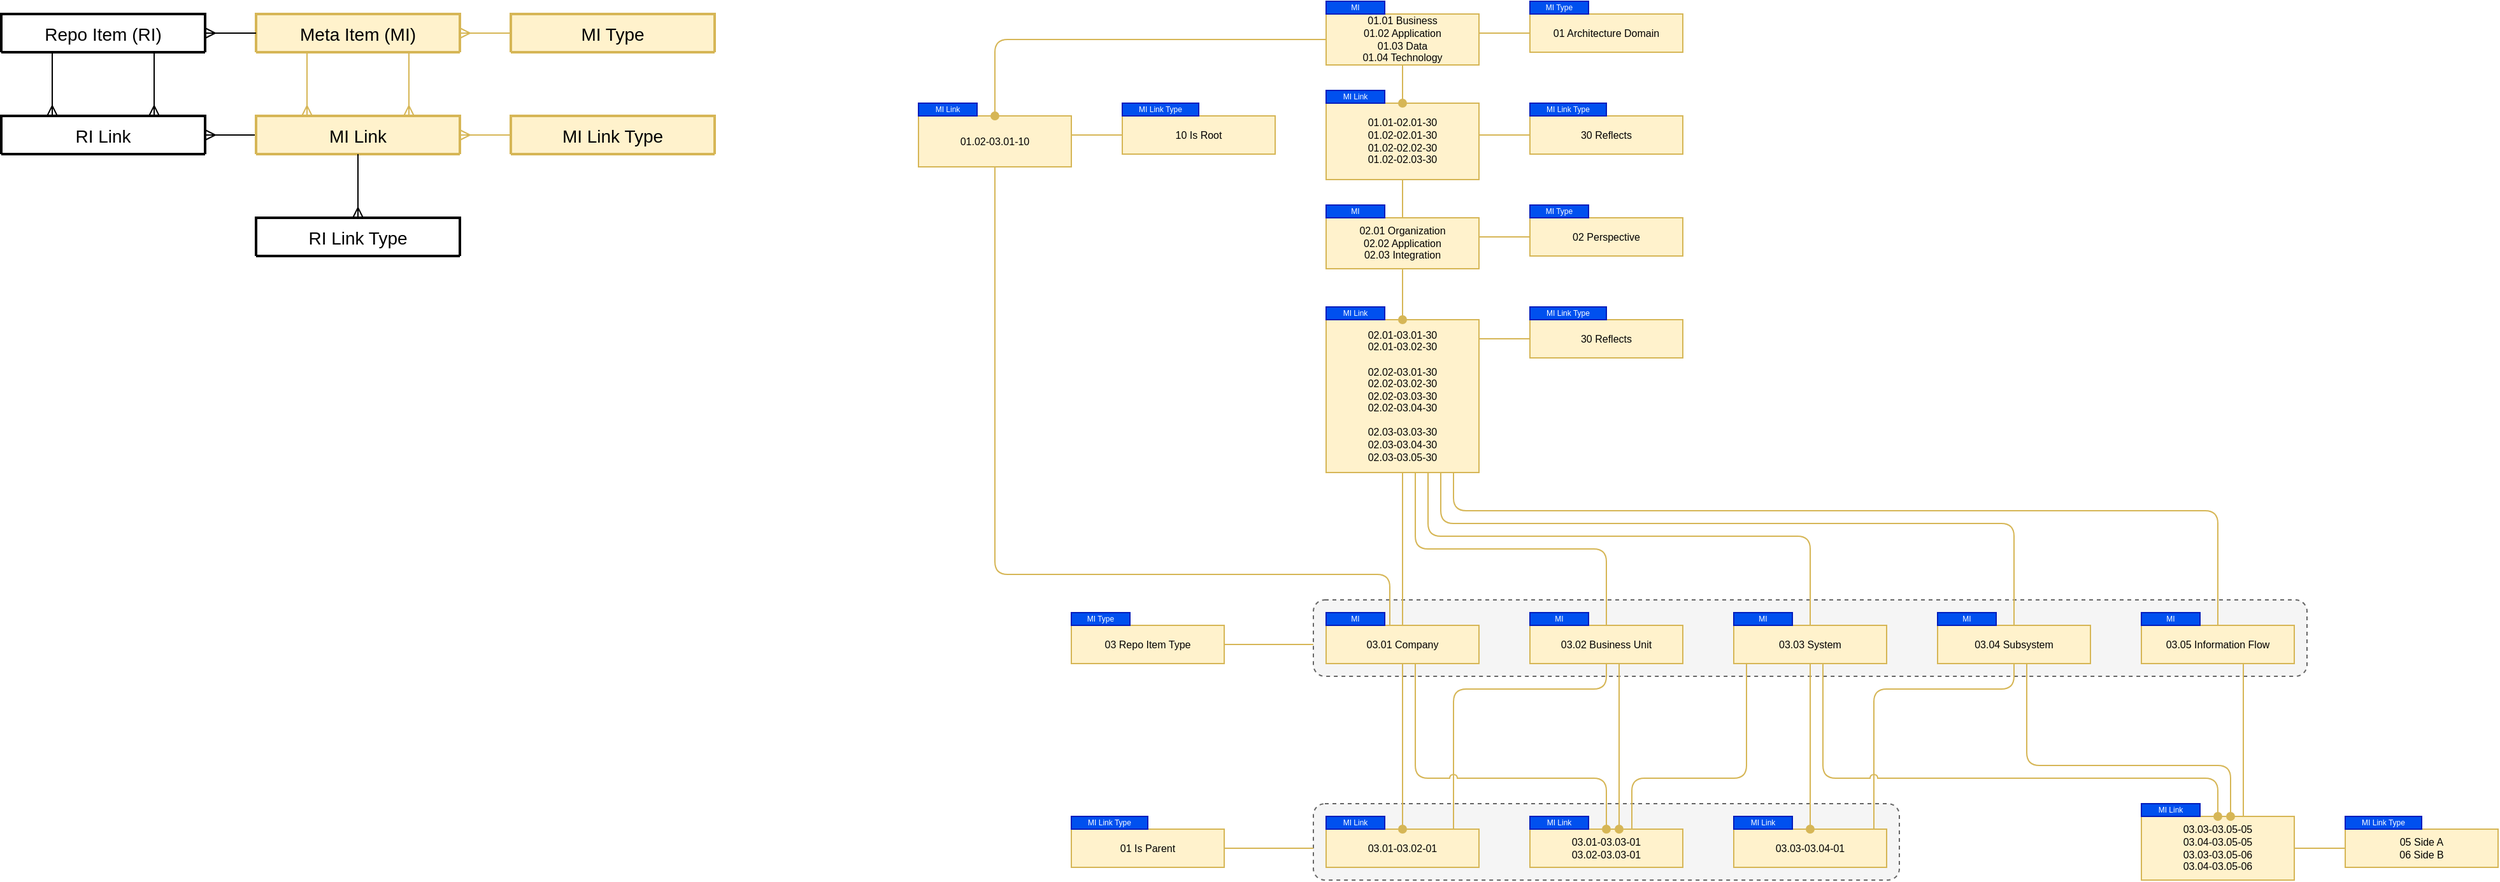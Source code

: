 <mxfile version="24.7.17" pages="2">
  <diagram name="Meta" id="ORFrB1i9ZS2MfI57llce">
    <mxGraphModel dx="1210" dy="814" grid="1" gridSize="10" guides="1" tooltips="1" connect="1" arrows="1" fold="1" page="0" pageScale="1" pageWidth="850" pageHeight="1100" math="0" shadow="0">
      <root>
        <mxCell id="zcp1QmxAoqO7T9O8vI6b-0" />
        <mxCell id="zcp1QmxAoqO7T9O8vI6b-1" parent="zcp1QmxAoqO7T9O8vI6b-0" />
        <mxCell id="tGocG6m9IAXdQLoZmJYw-2" value="" style="rounded=1;whiteSpace=wrap;html=1;fillColor=#f5f5f5;strokeColor=#666666;dashed=1;fontColor=#333333;" parent="zcp1QmxAoqO7T9O8vI6b-1" vertex="1">
          <mxGeometry x="1390" y="860" width="460" height="60" as="geometry" />
        </mxCell>
        <mxCell id="tGocG6m9IAXdQLoZmJYw-0" value="" style="rounded=1;whiteSpace=wrap;html=1;fillColor=#f5f5f5;strokeColor=#666666;dashed=1;fontColor=#333333;" parent="zcp1QmxAoqO7T9O8vI6b-1" vertex="1">
          <mxGeometry x="1390" y="700" width="780" height="60" as="geometry" />
        </mxCell>
        <mxCell id="zcp1QmxAoqO7T9O8vI6b-70" value="Repo Item (RI)" style="swimlane;childLayout=stackLayout;horizontal=1;startSize=30;horizontalStack=0;rounded=1;fontSize=14;fontStyle=0;strokeWidth=2;resizeParent=0;resizeLast=1;shadow=0;dashed=0;align=center;arcSize=8;" parent="zcp1QmxAoqO7T9O8vI6b-1" vertex="1" collapsed="1">
          <mxGeometry x="360" y="240" width="160" height="30" as="geometry">
            <mxRectangle x="360" y="240" width="160" height="120" as="alternateBounds" />
          </mxGeometry>
        </mxCell>
        <mxCell id="zcp1QmxAoqO7T9O8vI6b-71" value="+Attribute1&#xa;+Attribute2&#xa;+Attribute3" style="align=left;strokeColor=none;fillColor=none;spacingLeft=4;fontSize=12;verticalAlign=top;resizable=0;rotatable=0;part=1;" parent="zcp1QmxAoqO7T9O8vI6b-70" vertex="1">
          <mxGeometry y="30" width="160" height="90" as="geometry" />
        </mxCell>
        <mxCell id="zcp1QmxAoqO7T9O8vI6b-72" value="Meta Item (MI)" style="swimlane;childLayout=stackLayout;horizontal=1;startSize=30;horizontalStack=0;rounded=1;fontSize=14;fontStyle=0;strokeWidth=2;resizeParent=0;resizeLast=1;shadow=0;dashed=0;align=center;arcSize=8;fillColor=#fff2cc;strokeColor=#d6b656;" parent="zcp1QmxAoqO7T9O8vI6b-1" vertex="1" collapsed="1">
          <mxGeometry x="560" y="240" width="160" height="30" as="geometry">
            <mxRectangle x="360" y="240" width="160" height="120" as="alternateBounds" />
          </mxGeometry>
        </mxCell>
        <mxCell id="zcp1QmxAoqO7T9O8vI6b-73" value="+Attribute1&#xa;+Attribute2&#xa;+Attribute3" style="align=left;strokeColor=none;fillColor=none;spacingLeft=4;fontSize=12;verticalAlign=top;resizable=0;rotatable=0;part=1;" parent="zcp1QmxAoqO7T9O8vI6b-72" vertex="1">
          <mxGeometry y="30" width="160" height="90" as="geometry" />
        </mxCell>
        <mxCell id="zcp1QmxAoqO7T9O8vI6b-74" value="RI Link" style="swimlane;childLayout=stackLayout;horizontal=1;startSize=30;horizontalStack=0;rounded=1;fontSize=14;fontStyle=0;strokeWidth=2;resizeParent=0;resizeLast=1;shadow=0;dashed=0;align=center;arcSize=8;" parent="zcp1QmxAoqO7T9O8vI6b-1" vertex="1" collapsed="1">
          <mxGeometry x="360" y="320" width="160" height="30" as="geometry">
            <mxRectangle x="360" y="160" width="160" height="120" as="alternateBounds" />
          </mxGeometry>
        </mxCell>
        <mxCell id="zcp1QmxAoqO7T9O8vI6b-75" value="+Attribute1&#xa;+Attribute2&#xa;+Attribute3" style="align=left;strokeColor=none;fillColor=none;spacingLeft=4;fontSize=12;verticalAlign=top;resizable=0;rotatable=0;part=1;" parent="zcp1QmxAoqO7T9O8vI6b-74" vertex="1">
          <mxGeometry y="30" width="160" height="90" as="geometry" />
        </mxCell>
        <mxCell id="zcp1QmxAoqO7T9O8vI6b-76" value="RI Link Type" style="swimlane;childLayout=stackLayout;horizontal=1;startSize=30;horizontalStack=0;rounded=1;fontSize=14;fontStyle=0;strokeWidth=2;resizeParent=0;resizeLast=1;shadow=0;dashed=0;align=center;arcSize=8;" parent="zcp1QmxAoqO7T9O8vI6b-1" vertex="1" collapsed="1">
          <mxGeometry x="560" y="400" width="160" height="30" as="geometry">
            <mxRectangle x="360" y="160" width="160" height="120" as="alternateBounds" />
          </mxGeometry>
        </mxCell>
        <mxCell id="zcp1QmxAoqO7T9O8vI6b-77" value="+Attribute1&#xa;+Attribute2&#xa;+Attribute3" style="align=left;strokeColor=none;fillColor=none;spacingLeft=4;fontSize=12;verticalAlign=top;resizable=0;rotatable=0;part=1;" parent="zcp1QmxAoqO7T9O8vI6b-76" vertex="1">
          <mxGeometry y="30" width="160" height="90" as="geometry" />
        </mxCell>
        <mxCell id="zcp1QmxAoqO7T9O8vI6b-78" value="" style="edgeStyle=orthogonalEdgeStyle;fontSize=12;html=1;endArrow=ERmany;strokeWidth=1;" parent="zcp1QmxAoqO7T9O8vI6b-1" source="zcp1QmxAoqO7T9O8vI6b-82" target="zcp1QmxAoqO7T9O8vI6b-74" edge="1">
          <mxGeometry width="100" height="100" relative="1" as="geometry">
            <mxPoint x="560" y="460" as="sourcePoint" />
            <mxPoint x="520" y="460" as="targetPoint" />
            <Array as="points" />
          </mxGeometry>
        </mxCell>
        <mxCell id="zcp1QmxAoqO7T9O8vI6b-79" value="" style="edgeStyle=orthogonalEdgeStyle;fontSize=12;html=1;endArrow=ERmany;strokeWidth=1;" parent="zcp1QmxAoqO7T9O8vI6b-1" source="zcp1QmxAoqO7T9O8vI6b-70" target="zcp1QmxAoqO7T9O8vI6b-74" edge="1">
          <mxGeometry width="100" height="100" relative="1" as="geometry">
            <mxPoint x="340.0" y="270" as="sourcePoint" />
            <mxPoint x="340.0" y="320" as="targetPoint" />
            <Array as="points">
              <mxPoint x="400" y="300" />
              <mxPoint x="400" y="300" />
            </Array>
          </mxGeometry>
        </mxCell>
        <mxCell id="zcp1QmxAoqO7T9O8vI6b-80" value="" style="edgeStyle=orthogonalEdgeStyle;fontSize=12;html=1;endArrow=ERmany;strokeWidth=1;" parent="zcp1QmxAoqO7T9O8vI6b-1" source="zcp1QmxAoqO7T9O8vI6b-70" target="zcp1QmxAoqO7T9O8vI6b-74" edge="1">
          <mxGeometry width="100" height="100" relative="1" as="geometry">
            <mxPoint x="410.0" y="280" as="sourcePoint" />
            <mxPoint x="410.0" y="330" as="targetPoint" />
            <Array as="points">
              <mxPoint x="480" y="300" />
              <mxPoint x="480" y="300" />
            </Array>
          </mxGeometry>
        </mxCell>
        <mxCell id="zcp1QmxAoqO7T9O8vI6b-81" value="" style="edgeStyle=orthogonalEdgeStyle;fontSize=12;html=1;endArrow=ERmany;strokeWidth=1;" parent="zcp1QmxAoqO7T9O8vI6b-1" source="zcp1QmxAoqO7T9O8vI6b-72" target="zcp1QmxAoqO7T9O8vI6b-70" edge="1">
          <mxGeometry width="100" height="100" relative="1" as="geometry">
            <mxPoint x="490" y="280" as="sourcePoint" />
            <mxPoint x="490" y="330" as="targetPoint" />
            <Array as="points" />
          </mxGeometry>
        </mxCell>
        <mxCell id="zcp1QmxAoqO7T9O8vI6b-82" value="MI Link" style="swimlane;childLayout=stackLayout;horizontal=1;startSize=30;horizontalStack=0;rounded=1;fontSize=14;fontStyle=0;strokeWidth=2;resizeParent=0;resizeLast=1;shadow=0;dashed=0;align=center;arcSize=8;fillColor=#fff2cc;strokeColor=#d6b656;" parent="zcp1QmxAoqO7T9O8vI6b-1" vertex="1" collapsed="1">
          <mxGeometry x="560" y="320" width="160" height="30" as="geometry">
            <mxRectangle x="360" y="240" width="160" height="120" as="alternateBounds" />
          </mxGeometry>
        </mxCell>
        <mxCell id="zcp1QmxAoqO7T9O8vI6b-83" value="+Attribute1&#xa;+Attribute2&#xa;+Attribute3" style="align=left;strokeColor=none;fillColor=none;spacingLeft=4;fontSize=12;verticalAlign=top;resizable=0;rotatable=0;part=1;" parent="zcp1QmxAoqO7T9O8vI6b-82" vertex="1">
          <mxGeometry y="30" width="160" height="90" as="geometry" />
        </mxCell>
        <mxCell id="zcp1QmxAoqO7T9O8vI6b-84" value="" style="edgeStyle=orthogonalEdgeStyle;fontSize=12;html=1;endArrow=ERmany;strokeWidth=1;fillColor=#fff2cc;strokeColor=#d6b656;" parent="zcp1QmxAoqO7T9O8vI6b-1" source="zcp1QmxAoqO7T9O8vI6b-72" target="zcp1QmxAoqO7T9O8vI6b-82" edge="1">
          <mxGeometry width="100" height="100" relative="1" as="geometry">
            <mxPoint x="490" y="280" as="sourcePoint" />
            <mxPoint x="490" y="410" as="targetPoint" />
            <Array as="points">
              <mxPoint x="600" y="290" />
              <mxPoint x="600" y="290" />
            </Array>
          </mxGeometry>
        </mxCell>
        <mxCell id="zcp1QmxAoqO7T9O8vI6b-85" value="MI Link Type" style="swimlane;childLayout=stackLayout;horizontal=1;startSize=30;horizontalStack=0;rounded=1;fontSize=14;fontStyle=0;strokeWidth=2;resizeParent=0;resizeLast=1;shadow=0;dashed=0;align=center;arcSize=8;fillColor=#fff2cc;strokeColor=#d6b656;" parent="zcp1QmxAoqO7T9O8vI6b-1" vertex="1" collapsed="1">
          <mxGeometry x="760" y="320" width="160" height="30" as="geometry">
            <mxRectangle x="360" y="240" width="160" height="120" as="alternateBounds" />
          </mxGeometry>
        </mxCell>
        <mxCell id="zcp1QmxAoqO7T9O8vI6b-86" value="+Attribute1&#xa;+Attribute2&#xa;+Attribute3" style="align=left;strokeColor=none;fillColor=none;spacingLeft=4;fontSize=12;verticalAlign=top;resizable=0;rotatable=0;part=1;" parent="zcp1QmxAoqO7T9O8vI6b-85" vertex="1">
          <mxGeometry y="30" width="160" height="90" as="geometry" />
        </mxCell>
        <mxCell id="zcp1QmxAoqO7T9O8vI6b-87" value="" style="edgeStyle=orthogonalEdgeStyle;fontSize=12;html=1;endArrow=ERmany;strokeWidth=1;fillColor=#fff2cc;strokeColor=#d6b656;" parent="zcp1QmxAoqO7T9O8vI6b-1" source="zcp1QmxAoqO7T9O8vI6b-72" target="zcp1QmxAoqO7T9O8vI6b-82" edge="1">
          <mxGeometry width="100" height="100" relative="1" as="geometry">
            <mxPoint x="650" y="280" as="sourcePoint" />
            <mxPoint x="650" y="330" as="targetPoint" />
            <Array as="points">
              <mxPoint x="680" y="300" />
              <mxPoint x="680" y="300" />
            </Array>
          </mxGeometry>
        </mxCell>
        <mxCell id="zcp1QmxAoqO7T9O8vI6b-88" value="" style="edgeStyle=orthogonalEdgeStyle;fontSize=12;html=1;endArrow=ERmany;strokeWidth=1;fillColor=#fff2cc;strokeColor=#d6b656;" parent="zcp1QmxAoqO7T9O8vI6b-1" source="zcp1QmxAoqO7T9O8vI6b-85" target="zcp1QmxAoqO7T9O8vI6b-82" edge="1">
          <mxGeometry width="100" height="100" relative="1" as="geometry">
            <mxPoint x="690" y="280" as="sourcePoint" />
            <mxPoint x="690" y="330" as="targetPoint" />
            <Array as="points" />
          </mxGeometry>
        </mxCell>
        <mxCell id="zcp1QmxAoqO7T9O8vI6b-89" value="MI_01 Perspective" style="text;html=1;strokeColor=#000000;fillColor=#ffe6cc;align=center;verticalAlign=middle;whiteSpace=wrap;rounded=0;fontSize=10;" parent="zcp1QmxAoqO7T9O8vI6b-1" vertex="1">
          <mxGeometry x="1400" y="400" width="120" height="30" as="geometry" />
        </mxCell>
        <mxCell id="zcp1QmxAoqO7T9O8vI6b-90" value="MI_02.001-MI_01&lt;br style=&quot;font-size: 10px;&quot;&gt;MI_02.101-MI_01" style="text;html=1;strokeColor=#000000;fillColor=#ffe6cc;align=center;verticalAlign=middle;whiteSpace=wrap;rounded=0;fontSize=10;" parent="zcp1QmxAoqO7T9O8vI6b-1" vertex="1">
          <mxGeometry x="1400" y="480" width="120" height="30" as="geometry" />
        </mxCell>
        <mxCell id="zcp1QmxAoqO7T9O8vI6b-91" value="30 Reflects" style="text;html=1;strokeColor=#d6b656;fillColor=#fff2cc;align=center;verticalAlign=middle;whiteSpace=wrap;rounded=0;fontSize=8;" parent="zcp1QmxAoqO7T9O8vI6b-1" vertex="1">
          <mxGeometry x="1560" y="480" width="120" height="30" as="geometry" />
        </mxCell>
        <mxCell id="zcp1QmxAoqO7T9O8vI6b-92" value="" style="endArrow=none;html=1;strokeWidth=1;fillColor=#fff2cc;strokeColor=#d6b656;edgeStyle=orthogonalEdgeStyle;" parent="zcp1QmxAoqO7T9O8vI6b-1" source="zcp1QmxAoqO7T9O8vI6b-91" target="zcp1QmxAoqO7T9O8vI6b-90" edge="1">
          <mxGeometry width="50" height="50" relative="1" as="geometry">
            <mxPoint x="1360" y="710" as="sourcePoint" />
            <mxPoint x="1410" y="660" as="targetPoint" />
            <Array as="points">
              <mxPoint x="1590" y="495" />
              <mxPoint x="1590" y="495" />
            </Array>
          </mxGeometry>
        </mxCell>
        <mxCell id="zcp1QmxAoqO7T9O8vI6b-94" value="" style="edgeStyle=orthogonalEdgeStyle;fontSize=12;html=1;endArrow=ERmany;strokeWidth=1;" parent="zcp1QmxAoqO7T9O8vI6b-1" source="zcp1QmxAoqO7T9O8vI6b-82" target="zcp1QmxAoqO7T9O8vI6b-76" edge="1">
          <mxGeometry width="100" height="100" relative="1" as="geometry">
            <mxPoint x="749.999" y="420" as="sourcePoint" />
            <mxPoint x="749.999" y="470" as="targetPoint" />
            <Array as="points">
              <mxPoint x="640" y="370" />
              <mxPoint x="640" y="370" />
            </Array>
          </mxGeometry>
        </mxCell>
        <mxCell id="zcp1QmxAoqO7T9O8vI6b-98" value="03.01 Company" style="text;html=1;strokeColor=#d6b656;fillColor=#fff2cc;align=center;verticalAlign=middle;whiteSpace=wrap;rounded=0;fontSize=8;" parent="zcp1QmxAoqO7T9O8vI6b-1" vertex="1">
          <mxGeometry x="1400" y="720" width="120" height="30" as="geometry" />
        </mxCell>
        <mxCell id="zcp1QmxAoqO7T9O8vI6b-99" value="03.02 Business Unit" style="text;html=1;strokeColor=#d6b656;fillColor=#fff2cc;align=center;verticalAlign=middle;whiteSpace=wrap;rounded=0;fontSize=8;" parent="zcp1QmxAoqO7T9O8vI6b-1" vertex="1">
          <mxGeometry x="1560" y="720" width="120" height="30" as="geometry" />
        </mxCell>
        <mxCell id="zcp1QmxAoqO7T9O8vI6b-102" value="03.01-03.02-01" style="text;html=1;strokeColor=#d6b656;fillColor=#fff2cc;align=center;verticalAlign=middle;whiteSpace=wrap;rounded=0;fontSize=8;" parent="zcp1QmxAoqO7T9O8vI6b-1" vertex="1">
          <mxGeometry x="1400" y="880" width="120" height="30" as="geometry" />
        </mxCell>
        <mxCell id="zcp1QmxAoqO7T9O8vI6b-103" value="01 Is Parent" style="text;html=1;strokeColor=#d6b656;fillColor=#fff2cc;align=center;verticalAlign=middle;whiteSpace=wrap;rounded=0;fontSize=8;" parent="zcp1QmxAoqO7T9O8vI6b-1" vertex="1">
          <mxGeometry x="1200" y="880" width="120" height="30" as="geometry" />
        </mxCell>
        <mxCell id="zcp1QmxAoqO7T9O8vI6b-104" value="" style="endArrow=none;html=1;strokeWidth=1;fillColor=#fff2cc;strokeColor=#d6b656;edgeStyle=orthogonalEdgeStyle;" parent="zcp1QmxAoqO7T9O8vI6b-1" source="zcp1QmxAoqO7T9O8vI6b-103" target="tGocG6m9IAXdQLoZmJYw-2" edge="1">
          <mxGeometry width="50" height="50" relative="1" as="geometry">
            <mxPoint x="1360" y="1110" as="sourcePoint" />
            <mxPoint x="1360" y="900" as="targetPoint" />
            <Array as="points">
              <mxPoint x="1370" y="895" />
              <mxPoint x="1370" y="895" />
            </Array>
          </mxGeometry>
        </mxCell>
        <mxCell id="zcp1QmxAoqO7T9O8vI6b-107" value="" style="endArrow=oval;html=1;strokeWidth=1;fillColor=#fff2cc;strokeColor=#d6b656;edgeStyle=orthogonalEdgeStyle;endFill=1;jumpStyle=arc;" parent="zcp1QmxAoqO7T9O8vI6b-1" source="zcp1QmxAoqO7T9O8vI6b-98" target="zcp1QmxAoqO7T9O8vI6b-102" edge="1">
          <mxGeometry width="50" height="50" relative="1" as="geometry">
            <mxPoint x="1490" y="730" as="sourcePoint" />
            <mxPoint x="1490" y="680" as="targetPoint" />
            <Array as="points">
              <mxPoint x="1460" y="810" />
              <mxPoint x="1460" y="810" />
            </Array>
          </mxGeometry>
        </mxCell>
        <mxCell id="zcp1QmxAoqO7T9O8vI6b-108" value="" style="endArrow=none;html=1;strokeWidth=1;fillColor=#fff2cc;strokeColor=#d6b656;edgeStyle=orthogonalEdgeStyle;endFill=0;jumpStyle=arc;" parent="zcp1QmxAoqO7T9O8vI6b-1" source="zcp1QmxAoqO7T9O8vI6b-102" target="zcp1QmxAoqO7T9O8vI6b-99" edge="1">
          <mxGeometry width="50" height="50" relative="1" as="geometry">
            <mxPoint x="1690" y="730" as="sourcePoint" />
            <mxPoint x="1810" y="790" as="targetPoint" />
            <Array as="points">
              <mxPoint x="1500" y="770" />
              <mxPoint x="1620" y="770" />
            </Array>
          </mxGeometry>
        </mxCell>
        <mxCell id="zcp1QmxAoqO7T9O8vI6b-109" value="03.03 System" style="text;html=1;strokeColor=#d6b656;fillColor=#fff2cc;align=center;verticalAlign=middle;whiteSpace=wrap;rounded=0;fontSize=8;" parent="zcp1QmxAoqO7T9O8vI6b-1" vertex="1">
          <mxGeometry x="1720" y="720" width="120" height="30" as="geometry" />
        </mxCell>
        <mxCell id="zcp1QmxAoqO7T9O8vI6b-110" value="03.04 Subsystem" style="text;html=1;strokeColor=#d6b656;fillColor=#fff2cc;align=center;verticalAlign=middle;whiteSpace=wrap;rounded=0;fontSize=8;" parent="zcp1QmxAoqO7T9O8vI6b-1" vertex="1">
          <mxGeometry x="1880" y="720" width="120" height="30" as="geometry" />
        </mxCell>
        <mxCell id="zcp1QmxAoqO7T9O8vI6b-113" value="02.01 Organization&lt;br style=&quot;font-size: 8px;&quot;&gt;02.02 Application&lt;br style=&quot;font-size: 8px;&quot;&gt;02.03 Integration" style="text;html=1;strokeColor=#d6b656;fillColor=#fff2cc;align=center;verticalAlign=middle;whiteSpace=wrap;rounded=0;fontSize=8;" parent="zcp1QmxAoqO7T9O8vI6b-1" vertex="1">
          <mxGeometry x="1400" y="400" width="120" height="40" as="geometry" />
        </mxCell>
        <mxCell id="zcp1QmxAoqO7T9O8vI6b-114" value="02.01-03.01-30&lt;div&gt;02.01-03.02-30&lt;br style=&quot;font-size: 8px;&quot;&gt;&lt;br style=&quot;font-size: 8px;&quot;&gt;02.02-03.01-30&lt;/div&gt;&lt;div&gt;02.02-03.02-30&lt;/div&gt;&lt;div&gt;02.02-03.03-30&lt;/div&gt;&lt;div&gt;02.02-03.04-30&lt;/div&gt;&lt;div&gt;&lt;br style=&quot;font-size: 8px;&quot;&gt;02.03-03.03-30&lt;br&gt;&lt;/div&gt;&lt;div&gt;02.03-03.04-30&lt;br&gt;&lt;/div&gt;&lt;div&gt;02.03-03.05-30&lt;/div&gt;" style="text;html=1;strokeColor=#d6b656;fillColor=#fff2cc;align=center;verticalAlign=middle;whiteSpace=wrap;rounded=0;fontSize=8;" parent="zcp1QmxAoqO7T9O8vI6b-1" vertex="1">
          <mxGeometry x="1400" y="480" width="120" height="120" as="geometry" />
        </mxCell>
        <mxCell id="zcp1QmxAoqO7T9O8vI6b-115" value="MI Type" style="swimlane;childLayout=stackLayout;horizontal=1;startSize=30;horizontalStack=0;rounded=1;fontSize=14;fontStyle=0;strokeWidth=2;resizeParent=0;resizeLast=1;shadow=0;dashed=0;align=center;arcSize=8;fillColor=#fff2cc;strokeColor=#d6b656;" parent="zcp1QmxAoqO7T9O8vI6b-1" vertex="1" collapsed="1">
          <mxGeometry x="760" y="240" width="160" height="30" as="geometry">
            <mxRectangle x="360" y="240" width="160" height="120" as="alternateBounds" />
          </mxGeometry>
        </mxCell>
        <mxCell id="zcp1QmxAoqO7T9O8vI6b-116" value="+Attribute1&#xa;+Attribute2&#xa;+Attribute3" style="align=left;strokeColor=none;fillColor=none;spacingLeft=4;fontSize=12;verticalAlign=top;resizable=0;rotatable=0;part=1;" parent="zcp1QmxAoqO7T9O8vI6b-115" vertex="1">
          <mxGeometry y="30" width="160" height="90" as="geometry" />
        </mxCell>
        <mxCell id="zcp1QmxAoqO7T9O8vI6b-117" value="" style="edgeStyle=orthogonalEdgeStyle;fontSize=12;html=1;endArrow=ERmany;strokeWidth=1;fillColor=#fff2cc;strokeColor=#d6b656;" parent="zcp1QmxAoqO7T9O8vI6b-1" source="zcp1QmxAoqO7T9O8vI6b-115" target="zcp1QmxAoqO7T9O8vI6b-72" edge="1">
          <mxGeometry width="100" height="100" relative="1" as="geometry">
            <mxPoint x="760" y="300" as="sourcePoint" />
            <mxPoint x="720" y="300" as="targetPoint" />
            <Array as="points" />
          </mxGeometry>
        </mxCell>
        <mxCell id="zcp1QmxAoqO7T9O8vI6b-118" value="MI_01 Perspective" style="text;html=1;strokeColor=#000000;fillColor=#ffe6cc;align=center;verticalAlign=middle;whiteSpace=wrap;rounded=0;fontSize=10;" parent="zcp1QmxAoqO7T9O8vI6b-1" vertex="1">
          <mxGeometry x="1560" y="400" width="120" height="30" as="geometry" />
        </mxCell>
        <mxCell id="zcp1QmxAoqO7T9O8vI6b-120" value="02 Perspective" style="text;html=1;strokeColor=#d6b656;fillColor=#fff2cc;align=center;verticalAlign=middle;whiteSpace=wrap;rounded=0;fontSize=8;" parent="zcp1QmxAoqO7T9O8vI6b-1" vertex="1">
          <mxGeometry x="1560" y="400" width="120" height="30" as="geometry" />
        </mxCell>
        <mxCell id="zcp1QmxAoqO7T9O8vI6b-121" value="" style="endArrow=none;html=1;strokeWidth=1;fillColor=#fff2cc;strokeColor=#d6b656;edgeStyle=orthogonalEdgeStyle;" parent="zcp1QmxAoqO7T9O8vI6b-1" source="zcp1QmxAoqO7T9O8vI6b-120" target="zcp1QmxAoqO7T9O8vI6b-113" edge="1">
          <mxGeometry width="50" height="50" relative="1" as="geometry">
            <mxPoint x="1840" y="480" as="sourcePoint" />
            <mxPoint x="1800" y="480" as="targetPoint" />
            <Array as="points">
              <mxPoint x="1530" y="415" />
              <mxPoint x="1530" y="415" />
            </Array>
          </mxGeometry>
        </mxCell>
        <mxCell id="zcp1QmxAoqO7T9O8vI6b-122" value="" style="endArrow=none;html=1;strokeWidth=1;fillColor=#fff2cc;strokeColor=#d6b656;edgeStyle=orthogonalEdgeStyle;endFill=0;" parent="zcp1QmxAoqO7T9O8vI6b-1" source="zcp1QmxAoqO7T9O8vI6b-114" target="zcp1QmxAoqO7T9O8vI6b-98" edge="1">
          <mxGeometry width="50" height="50" relative="1" as="geometry">
            <mxPoint x="1310" y="520" as="sourcePoint" />
            <mxPoint x="1310" y="640" as="targetPoint" />
            <Array as="points">
              <mxPoint x="1460" y="640" />
              <mxPoint x="1460" y="640" />
            </Array>
          </mxGeometry>
        </mxCell>
        <mxCell id="zcp1QmxAoqO7T9O8vI6b-123" value="" style="endArrow=none;html=1;strokeWidth=1;fillColor=#fff2cc;strokeColor=#d6b656;edgeStyle=orthogonalEdgeStyle;endFill=0;" parent="zcp1QmxAoqO7T9O8vI6b-1" source="zcp1QmxAoqO7T9O8vI6b-114" target="zcp1QmxAoqO7T9O8vI6b-99" edge="1">
          <mxGeometry width="50" height="50" relative="1" as="geometry">
            <mxPoint x="1700" y="550" as="sourcePoint" />
            <mxPoint x="1480" y="510" as="targetPoint" />
            <Array as="points">
              <mxPoint x="1470" y="660" />
              <mxPoint x="1620" y="660" />
            </Array>
          </mxGeometry>
        </mxCell>
        <mxCell id="zcp1QmxAoqO7T9O8vI6b-124" value="" style="endArrow=none;html=1;strokeWidth=1;fillColor=#fff2cc;strokeColor=#d6b656;edgeStyle=orthogonalEdgeStyle;endFill=0;" parent="zcp1QmxAoqO7T9O8vI6b-1" source="zcp1QmxAoqO7T9O8vI6b-114" target="zcp1QmxAoqO7T9O8vI6b-109" edge="1">
          <mxGeometry width="50" height="50" relative="1" as="geometry">
            <mxPoint x="1680" y="600" as="sourcePoint" />
            <mxPoint x="1880" y="550" as="targetPoint" />
            <Array as="points">
              <mxPoint x="1480" y="650" />
              <mxPoint x="1780" y="650" />
            </Array>
          </mxGeometry>
        </mxCell>
        <mxCell id="zcp1QmxAoqO7T9O8vI6b-125" value="" style="endArrow=none;html=1;strokeWidth=1;fillColor=#fff2cc;strokeColor=#d6b656;edgeStyle=orthogonalEdgeStyle;endFill=0;" parent="zcp1QmxAoqO7T9O8vI6b-1" source="zcp1QmxAoqO7T9O8vI6b-114" target="zcp1QmxAoqO7T9O8vI6b-110" edge="1">
          <mxGeometry width="50" height="50" relative="1" as="geometry">
            <mxPoint x="1860" y="590" as="sourcePoint" />
            <mxPoint x="2000" y="530" as="targetPoint" />
            <Array as="points">
              <mxPoint x="1490" y="640" />
              <mxPoint x="1940" y="640" />
            </Array>
          </mxGeometry>
        </mxCell>
        <mxCell id="zcp1QmxAoqO7T9O8vI6b-126" value="03.05 Information Flow" style="text;html=1;strokeColor=#d6b656;fillColor=#fff2cc;align=center;verticalAlign=middle;whiteSpace=wrap;rounded=0;fontSize=8;" parent="zcp1QmxAoqO7T9O8vI6b-1" vertex="1">
          <mxGeometry x="2040" y="720" width="120" height="30" as="geometry" />
        </mxCell>
        <mxCell id="zcp1QmxAoqO7T9O8vI6b-130" value="" style="endArrow=none;html=1;strokeWidth=1;fillColor=#fff2cc;strokeColor=#d6b656;edgeStyle=orthogonalEdgeStyle;endFill=0;jumpStyle=arc;" parent="zcp1QmxAoqO7T9O8vI6b-1" source="yXH9QaufiffFzJZCqWvs-27" target="zcp1QmxAoqO7T9O8vI6b-110" edge="1">
          <mxGeometry width="50" height="50" relative="1" as="geometry">
            <mxPoint x="1470" y="840" as="sourcePoint" />
            <mxPoint x="1630" y="760" as="targetPoint" />
            <Array as="points">
              <mxPoint x="1830" y="770" />
              <mxPoint x="1940" y="770" />
            </Array>
          </mxGeometry>
        </mxCell>
        <mxCell id="zcp1QmxAoqO7T9O8vI6b-131" value="" style="endArrow=none;html=1;strokeWidth=1;fillColor=#fff2cc;strokeColor=#d6b656;edgeStyle=orthogonalEdgeStyle;endFill=0;" parent="zcp1QmxAoqO7T9O8vI6b-1" source="zcp1QmxAoqO7T9O8vI6b-114" target="zcp1QmxAoqO7T9O8vI6b-126" edge="1">
          <mxGeometry width="50" height="50" relative="1" as="geometry">
            <mxPoint x="1950" y="690" as="sourcePoint" />
            <mxPoint x="2200" y="560" as="targetPoint" />
            <Array as="points">
              <mxPoint x="1500" y="630" />
              <mxPoint x="2100" y="630" />
            </Array>
          </mxGeometry>
        </mxCell>
        <mxCell id="fwpXa0l8IbfqV6iC9_I8-0" value="MI_01 Perspective" style="text;html=1;strokeColor=#000000;fillColor=#ffe6cc;align=center;verticalAlign=middle;whiteSpace=wrap;rounded=0;fontSize=10;" parent="zcp1QmxAoqO7T9O8vI6b-1" vertex="1">
          <mxGeometry x="1400" y="240" width="120" height="30" as="geometry" />
        </mxCell>
        <mxCell id="fwpXa0l8IbfqV6iC9_I8-2" value="01.01 Business&lt;br style=&quot;font-size: 8px;&quot;&gt;01.02 Application&lt;br style=&quot;font-size: 8px;&quot;&gt;01.03 Data&lt;div&gt;01.04 Technology&lt;/div&gt;" style="text;html=1;strokeColor=#d6b656;fillColor=#fff2cc;align=center;verticalAlign=middle;whiteSpace=wrap;rounded=0;fontSize=8;" parent="zcp1QmxAoqO7T9O8vI6b-1" vertex="1">
          <mxGeometry x="1400" y="240" width="120" height="40" as="geometry" />
        </mxCell>
        <mxCell id="fwpXa0l8IbfqV6iC9_I8-3" value="MI_01 Perspective" style="text;html=1;strokeColor=#000000;fillColor=#ffe6cc;align=center;verticalAlign=middle;whiteSpace=wrap;rounded=0;fontSize=10;" parent="zcp1QmxAoqO7T9O8vI6b-1" vertex="1">
          <mxGeometry x="1560" y="240" width="120" height="30" as="geometry" />
        </mxCell>
        <mxCell id="fwpXa0l8IbfqV6iC9_I8-5" value="01 Architecture Domain" style="text;html=1;strokeColor=#d6b656;fillColor=#fff2cc;align=center;verticalAlign=middle;whiteSpace=wrap;rounded=0;fontSize=8;" parent="zcp1QmxAoqO7T9O8vI6b-1" vertex="1">
          <mxGeometry x="1560" y="240" width="120" height="30" as="geometry" />
        </mxCell>
        <mxCell id="fwpXa0l8IbfqV6iC9_I8-6" value="" style="endArrow=none;html=1;strokeWidth=1;fillColor=#fff2cc;strokeColor=#d6b656;edgeStyle=orthogonalEdgeStyle;" parent="zcp1QmxAoqO7T9O8vI6b-1" source="fwpXa0l8IbfqV6iC9_I8-5" target="fwpXa0l8IbfqV6iC9_I8-2" edge="1">
          <mxGeometry width="50" height="50" relative="1" as="geometry">
            <mxPoint x="1840" y="320" as="sourcePoint" />
            <mxPoint x="1800" y="320" as="targetPoint" />
            <Array as="points">
              <mxPoint x="1530" y="255" />
              <mxPoint x="1530" y="255" />
            </Array>
          </mxGeometry>
        </mxCell>
        <mxCell id="fwpXa0l8IbfqV6iC9_I8-9" value="01.01-02.01-30&lt;div&gt;&lt;div&gt;01.02-02.01-30&lt;br&gt;&lt;/div&gt;&lt;div&gt;01.02-02.02-30&lt;br&gt;&lt;/div&gt;&lt;div&gt;01.02-02.03-30&lt;/div&gt;&lt;/div&gt;" style="text;html=1;strokeColor=#d6b656;fillColor=#fff2cc;align=center;verticalAlign=middle;whiteSpace=wrap;rounded=0;fontSize=8;" parent="zcp1QmxAoqO7T9O8vI6b-1" vertex="1">
          <mxGeometry x="1400" y="310" width="120" height="60" as="geometry" />
        </mxCell>
        <mxCell id="fwpXa0l8IbfqV6iC9_I8-10" value="" style="endArrow=oval;html=1;strokeWidth=1;fillColor=#fff2cc;strokeColor=#d6b656;edgeStyle=orthogonalEdgeStyle;endFill=1;" parent="zcp1QmxAoqO7T9O8vI6b-1" source="fwpXa0l8IbfqV6iC9_I8-2" target="fwpXa0l8IbfqV6iC9_I8-9" edge="1">
          <mxGeometry width="50" height="50" relative="1" as="geometry">
            <mxPoint x="1360" y="360" as="sourcePoint" />
            <mxPoint x="1360" y="400" as="targetPoint" />
          </mxGeometry>
        </mxCell>
        <mxCell id="fwpXa0l8IbfqV6iC9_I8-11" value="" style="endArrow=none;html=1;strokeWidth=1;fillColor=#fff2cc;strokeColor=#d6b656;edgeStyle=orthogonalEdgeStyle;" parent="zcp1QmxAoqO7T9O8vI6b-1" source="fwpXa0l8IbfqV6iC9_I8-9" target="zcp1QmxAoqO7T9O8vI6b-113" edge="1">
          <mxGeometry width="50" height="50" relative="1" as="geometry">
            <mxPoint x="1470" y="290" as="sourcePoint" />
            <mxPoint x="1470" y="330" as="targetPoint" />
          </mxGeometry>
        </mxCell>
        <mxCell id="fwpXa0l8IbfqV6iC9_I8-12" value="30 Reflects" style="text;html=1;strokeColor=#d6b656;fillColor=#fff2cc;align=center;verticalAlign=middle;whiteSpace=wrap;rounded=0;fontSize=8;" parent="zcp1QmxAoqO7T9O8vI6b-1" vertex="1">
          <mxGeometry x="1560" y="320" width="120" height="30" as="geometry" />
        </mxCell>
        <mxCell id="fwpXa0l8IbfqV6iC9_I8-14" value="" style="endArrow=none;html=1;strokeWidth=1;fillColor=#fff2cc;strokeColor=#d6b656;edgeStyle=orthogonalEdgeStyle;" parent="zcp1QmxAoqO7T9O8vI6b-1" source="fwpXa0l8IbfqV6iC9_I8-12" target="fwpXa0l8IbfqV6iC9_I8-9" edge="1">
          <mxGeometry width="50" height="50" relative="1" as="geometry">
            <mxPoint x="1570" y="265" as="sourcePoint" />
            <mxPoint x="1530" y="265" as="targetPoint" />
            <Array as="points">
              <mxPoint x="1540" y="335" />
              <mxPoint x="1540" y="335" />
            </Array>
          </mxGeometry>
        </mxCell>
        <mxCell id="fwpXa0l8IbfqV6iC9_I8-4" value="MI Type" style="text;html=1;strokeColor=#001DBC;fillColor=#0050ef;align=center;verticalAlign=middle;whiteSpace=wrap;rounded=0;fontSize=6;fontColor=#ffffff;" parent="zcp1QmxAoqO7T9O8vI6b-1" vertex="1">
          <mxGeometry x="1560" y="230" width="46" height="10" as="geometry" />
        </mxCell>
        <mxCell id="fwpXa0l8IbfqV6iC9_I8-1" value="MI" style="text;html=1;strokeColor=#001DBC;fillColor=#0050ef;align=center;verticalAlign=middle;whiteSpace=wrap;rounded=0;fontSize=6;fontColor=#ffffff;" parent="zcp1QmxAoqO7T9O8vI6b-1" vertex="1">
          <mxGeometry x="1400" y="230" width="46" height="10" as="geometry" />
        </mxCell>
        <mxCell id="zcp1QmxAoqO7T9O8vI6b-95" value="MI" style="text;html=1;strokeColor=#001DBC;fillColor=#0050ef;align=center;verticalAlign=middle;whiteSpace=wrap;rounded=0;fontSize=6;fontColor=#ffffff;" parent="zcp1QmxAoqO7T9O8vI6b-1" vertex="1">
          <mxGeometry x="1400" y="390" width="46" height="10" as="geometry" />
        </mxCell>
        <mxCell id="zcp1QmxAoqO7T9O8vI6b-119" value="MI Type" style="text;html=1;strokeColor=#001DBC;fillColor=#0050ef;align=center;verticalAlign=middle;whiteSpace=wrap;rounded=0;fontSize=6;fontColor=#ffffff;" parent="zcp1QmxAoqO7T9O8vI6b-1" vertex="1">
          <mxGeometry x="1560" y="390" width="46" height="10" as="geometry" />
        </mxCell>
        <mxCell id="fwpXa0l8IbfqV6iC9_I8-8" value="MI Link" style="text;html=1;strokeColor=#001DBC;fillColor=#0050ef;align=center;verticalAlign=middle;whiteSpace=wrap;rounded=0;fontSize=6;fontColor=#ffffff;" parent="zcp1QmxAoqO7T9O8vI6b-1" vertex="1">
          <mxGeometry x="1400" y="300" width="46" height="10" as="geometry" />
        </mxCell>
        <mxCell id="fwpXa0l8IbfqV6iC9_I8-13" value="MI Link Type" style="text;html=1;strokeColor=#001DBC;fillColor=#0050ef;align=center;verticalAlign=middle;whiteSpace=wrap;rounded=0;fontSize=6;fontColor=#ffffff;" parent="zcp1QmxAoqO7T9O8vI6b-1" vertex="1">
          <mxGeometry x="1560" y="310" width="60" height="10" as="geometry" />
        </mxCell>
        <mxCell id="zcp1QmxAoqO7T9O8vI6b-96" value="MI Link" style="text;html=1;strokeColor=#001DBC;fillColor=#0050ef;align=center;verticalAlign=middle;whiteSpace=wrap;rounded=0;fontSize=6;fontColor=#ffffff;" parent="zcp1QmxAoqO7T9O8vI6b-1" vertex="1">
          <mxGeometry x="1400" y="470" width="46" height="10" as="geometry" />
        </mxCell>
        <mxCell id="zcp1QmxAoqO7T9O8vI6b-97" value="MI Link Type" style="text;html=1;strokeColor=#001DBC;fillColor=#0050ef;align=center;verticalAlign=middle;whiteSpace=wrap;rounded=0;fontSize=6;fontColor=#ffffff;" parent="zcp1QmxAoqO7T9O8vI6b-1" vertex="1">
          <mxGeometry x="1560" y="470" width="60" height="10" as="geometry" />
        </mxCell>
        <mxCell id="zcp1QmxAoqO7T9O8vI6b-93" value="" style="endArrow=oval;html=1;strokeWidth=1;fillColor=#fff2cc;strokeColor=#d6b656;edgeStyle=orthogonalEdgeStyle;rounded=1;align=center;verticalAlign=middle;fontFamily=Helvetica;fontSize=11;fontColor=default;labelBackgroundColor=default;endFill=1;" parent="zcp1QmxAoqO7T9O8vI6b-1" source="zcp1QmxAoqO7T9O8vI6b-113" target="zcp1QmxAoqO7T9O8vI6b-90" edge="1">
          <mxGeometry width="50" height="50" relative="1" as="geometry">
            <mxPoint x="1470" y="460" as="sourcePoint" />
            <mxPoint x="1430" y="460" as="targetPoint" />
          </mxGeometry>
        </mxCell>
        <mxCell id="zcp1QmxAoqO7T9O8vI6b-100" value="MI" style="text;html=1;strokeColor=#001DBC;fillColor=#0050ef;align=center;verticalAlign=middle;whiteSpace=wrap;rounded=0;fontSize=6;fontColor=#ffffff;" parent="zcp1QmxAoqO7T9O8vI6b-1" vertex="1">
          <mxGeometry x="1400" y="710" width="46" height="10" as="geometry" />
        </mxCell>
        <mxCell id="zcp1QmxAoqO7T9O8vI6b-101" value="MI" style="text;html=1;strokeColor=#001DBC;fillColor=#0050ef;align=center;verticalAlign=middle;whiteSpace=wrap;rounded=0;fontSize=6;fontColor=#ffffff;" parent="zcp1QmxAoqO7T9O8vI6b-1" vertex="1">
          <mxGeometry x="1560" y="710" width="46" height="10" as="geometry" />
        </mxCell>
        <mxCell id="zcp1QmxAoqO7T9O8vI6b-105" value="MI Link" style="text;html=1;strokeColor=#001DBC;fillColor=#0050ef;align=center;verticalAlign=middle;whiteSpace=wrap;rounded=0;fontSize=6;fontColor=#ffffff;" parent="zcp1QmxAoqO7T9O8vI6b-1" vertex="1">
          <mxGeometry x="1400" y="870" width="46" height="10" as="geometry" />
        </mxCell>
        <mxCell id="zcp1QmxAoqO7T9O8vI6b-106" value="MI Link Type" style="text;html=1;strokeColor=#001DBC;fillColor=#0050ef;align=center;verticalAlign=middle;whiteSpace=wrap;rounded=0;fontSize=6;fontColor=#ffffff;" parent="zcp1QmxAoqO7T9O8vI6b-1" vertex="1">
          <mxGeometry x="1200" y="870" width="60" height="10" as="geometry" />
        </mxCell>
        <mxCell id="zcp1QmxAoqO7T9O8vI6b-111" value="MI" style="text;html=1;strokeColor=#001DBC;fillColor=#0050ef;align=center;verticalAlign=middle;whiteSpace=wrap;rounded=0;fontSize=6;fontColor=#ffffff;" parent="zcp1QmxAoqO7T9O8vI6b-1" vertex="1">
          <mxGeometry x="1720" y="710" width="46" height="10" as="geometry" />
        </mxCell>
        <mxCell id="zcp1QmxAoqO7T9O8vI6b-112" value="MI" style="text;html=1;strokeColor=#001DBC;fillColor=#0050ef;align=center;verticalAlign=middle;whiteSpace=wrap;rounded=0;fontSize=6;fontColor=#ffffff;" parent="zcp1QmxAoqO7T9O8vI6b-1" vertex="1">
          <mxGeometry x="1880" y="710" width="46" height="10" as="geometry" />
        </mxCell>
        <mxCell id="2NRI8NQ-9lPT6OoSeVtr-14" value="MI_01 Perspective" style="text;html=1;strokeColor=#000000;fillColor=#ffe6cc;align=center;verticalAlign=middle;whiteSpace=wrap;rounded=0;fontSize=10;" parent="zcp1QmxAoqO7T9O8vI6b-1" vertex="1">
          <mxGeometry x="1200" y="720" width="120" height="30" as="geometry" />
        </mxCell>
        <mxCell id="2NRI8NQ-9lPT6OoSeVtr-15" value="03 Repo Item Type" style="text;html=1;strokeColor=#d6b656;fillColor=#fff2cc;align=center;verticalAlign=middle;whiteSpace=wrap;rounded=0;fontSize=8;" parent="zcp1QmxAoqO7T9O8vI6b-1" vertex="1">
          <mxGeometry x="1200" y="720" width="120" height="30" as="geometry" />
        </mxCell>
        <mxCell id="2NRI8NQ-9lPT6OoSeVtr-16" value="MI Type" style="text;html=1;strokeColor=#001DBC;fillColor=#0050ef;align=center;verticalAlign=middle;whiteSpace=wrap;rounded=0;fontSize=6;fontColor=#ffffff;" parent="zcp1QmxAoqO7T9O8vI6b-1" vertex="1">
          <mxGeometry x="1200" y="710" width="46" height="10" as="geometry" />
        </mxCell>
        <mxCell id="tGocG6m9IAXdQLoZmJYw-1" value="" style="endArrow=none;html=1;strokeWidth=1;fillColor=#fff2cc;strokeColor=#d6b656;edgeStyle=orthogonalEdgeStyle;endFill=0;" parent="zcp1QmxAoqO7T9O8vI6b-1" source="2NRI8NQ-9lPT6OoSeVtr-15" target="tGocG6m9IAXdQLoZmJYw-0" edge="1">
          <mxGeometry width="50" height="50" relative="1" as="geometry">
            <mxPoint x="1330" y="660" as="sourcePoint" />
            <mxPoint x="1290" y="660" as="targetPoint" />
            <Array as="points">
              <mxPoint x="1500" y="730" />
              <mxPoint x="1500" y="730" />
            </Array>
          </mxGeometry>
        </mxCell>
        <mxCell id="zcp1QmxAoqO7T9O8vI6b-127" value="MI" style="text;html=1;strokeColor=#001DBC;fillColor=#0050ef;align=center;verticalAlign=middle;whiteSpace=wrap;rounded=0;fontSize=6;fontColor=#ffffff;" parent="zcp1QmxAoqO7T9O8vI6b-1" vertex="1">
          <mxGeometry x="2040" y="710" width="46" height="10" as="geometry" />
        </mxCell>
        <mxCell id="yXH9QaufiffFzJZCqWvs-20" value="&lt;div&gt;01.02-03.01-10&lt;/div&gt;" style="text;html=1;strokeColor=#d6b656;fillColor=#fff2cc;align=center;verticalAlign=middle;whiteSpace=wrap;rounded=0;fontSize=8;" parent="zcp1QmxAoqO7T9O8vI6b-1" vertex="1">
          <mxGeometry x="1080" y="320" width="120" height="40" as="geometry" />
        </mxCell>
        <mxCell id="yXH9QaufiffFzJZCqWvs-21" value="10 Is Root" style="text;html=1;strokeColor=#d6b656;fillColor=#fff2cc;align=center;verticalAlign=middle;whiteSpace=wrap;rounded=0;fontSize=8;" parent="zcp1QmxAoqO7T9O8vI6b-1" vertex="1">
          <mxGeometry x="1240" y="320" width="120" height="30" as="geometry" />
        </mxCell>
        <mxCell id="yXH9QaufiffFzJZCqWvs-22" value="" style="endArrow=none;html=1;strokeWidth=1;fillColor=#fff2cc;strokeColor=#d6b656;edgeStyle=orthogonalEdgeStyle;" parent="zcp1QmxAoqO7T9O8vI6b-1" source="yXH9QaufiffFzJZCqWvs-21" target="yXH9QaufiffFzJZCqWvs-20" edge="1">
          <mxGeometry width="50" height="50" relative="1" as="geometry">
            <mxPoint x="1250" y="265" as="sourcePoint" />
            <mxPoint x="1210" y="265" as="targetPoint" />
            <Array as="points">
              <mxPoint x="1220" y="335" />
              <mxPoint x="1220" y="335" />
            </Array>
          </mxGeometry>
        </mxCell>
        <mxCell id="yXH9QaufiffFzJZCqWvs-23" value="MI Link" style="text;html=1;strokeColor=#001DBC;fillColor=#0050ef;align=center;verticalAlign=middle;whiteSpace=wrap;rounded=0;fontSize=6;fontColor=#ffffff;" parent="zcp1QmxAoqO7T9O8vI6b-1" vertex="1">
          <mxGeometry x="1080" y="310" width="46" height="10" as="geometry" />
        </mxCell>
        <mxCell id="yXH9QaufiffFzJZCqWvs-24" value="MI Link Type" style="text;html=1;strokeColor=#001DBC;fillColor=#0050ef;align=center;verticalAlign=middle;whiteSpace=wrap;rounded=0;fontSize=6;fontColor=#ffffff;" parent="zcp1QmxAoqO7T9O8vI6b-1" vertex="1">
          <mxGeometry x="1240" y="310" width="60" height="10" as="geometry" />
        </mxCell>
        <mxCell id="yXH9QaufiffFzJZCqWvs-25" value="" style="endArrow=oval;html=1;strokeWidth=1;fillColor=#fff2cc;strokeColor=#d6b656;edgeStyle=orthogonalEdgeStyle;endFill=1;" parent="zcp1QmxAoqO7T9O8vI6b-1" source="fwpXa0l8IbfqV6iC9_I8-2" target="yXH9QaufiffFzJZCqWvs-20" edge="1">
          <mxGeometry width="50" height="50" relative="1" as="geometry">
            <mxPoint x="1470" y="290" as="sourcePoint" />
            <mxPoint x="1470" y="320" as="targetPoint" />
          </mxGeometry>
        </mxCell>
        <mxCell id="yXH9QaufiffFzJZCqWvs-26" value="" style="endArrow=none;html=1;strokeWidth=1;fillColor=#fff2cc;strokeColor=#d6b656;edgeStyle=orthogonalEdgeStyle;endFill=0;" parent="zcp1QmxAoqO7T9O8vI6b-1" source="yXH9QaufiffFzJZCqWvs-20" target="zcp1QmxAoqO7T9O8vI6b-98" edge="1">
          <mxGeometry width="50" height="50" relative="1" as="geometry">
            <mxPoint x="1229.8" y="520" as="sourcePoint" />
            <mxPoint x="1229.8" y="640" as="targetPoint" />
            <Array as="points">
              <mxPoint x="1140" y="680" />
              <mxPoint x="1450" y="680" />
            </Array>
          </mxGeometry>
        </mxCell>
        <mxCell id="yXH9QaufiffFzJZCqWvs-27" value="03.03-03.04-01" style="text;html=1;strokeColor=#d6b656;fillColor=#fff2cc;align=center;verticalAlign=middle;whiteSpace=wrap;rounded=0;fontSize=8;" parent="zcp1QmxAoqO7T9O8vI6b-1" vertex="1">
          <mxGeometry x="1720" y="880" width="120" height="30" as="geometry" />
        </mxCell>
        <mxCell id="yXH9QaufiffFzJZCqWvs-28" value="MI Link" style="text;html=1;strokeColor=#001DBC;fillColor=#0050ef;align=center;verticalAlign=middle;whiteSpace=wrap;rounded=0;fontSize=6;fontColor=#ffffff;" parent="zcp1QmxAoqO7T9O8vI6b-1" vertex="1">
          <mxGeometry x="1720" y="870" width="46" height="10" as="geometry" />
        </mxCell>
        <mxCell id="zcp1QmxAoqO7T9O8vI6b-129" value="" style="endArrow=oval;html=1;strokeWidth=1;fillColor=#fff2cc;strokeColor=#d6b656;edgeStyle=orthogonalEdgeStyle;endFill=1;jumpStyle=arc;" parent="zcp1QmxAoqO7T9O8vI6b-1" source="zcp1QmxAoqO7T9O8vI6b-109" target="yXH9QaufiffFzJZCqWvs-27" edge="1">
          <mxGeometry width="50" height="50" relative="1" as="geometry">
            <mxPoint x="1460" y="760" as="sourcePoint" />
            <mxPoint x="1460" y="840" as="targetPoint" />
            <Array as="points">
              <mxPoint x="1780" y="850" />
              <mxPoint x="1780" y="850" />
            </Array>
          </mxGeometry>
        </mxCell>
        <mxCell id="yXH9QaufiffFzJZCqWvs-29" value="03.01-03.03-01&lt;div&gt;03.02-03.03-01&lt;br&gt;&lt;/div&gt;" style="text;html=1;strokeColor=#d6b656;fillColor=#fff2cc;align=center;verticalAlign=middle;whiteSpace=wrap;rounded=0;fontSize=8;" parent="zcp1QmxAoqO7T9O8vI6b-1" vertex="1">
          <mxGeometry x="1560" y="880" width="120" height="30" as="geometry" />
        </mxCell>
        <mxCell id="yXH9QaufiffFzJZCqWvs-30" value="MI Link" style="text;html=1;strokeColor=#001DBC;fillColor=#0050ef;align=center;verticalAlign=middle;whiteSpace=wrap;rounded=0;fontSize=6;fontColor=#ffffff;" parent="zcp1QmxAoqO7T9O8vI6b-1" vertex="1">
          <mxGeometry x="1560" y="870" width="46" height="10" as="geometry" />
        </mxCell>
        <mxCell id="yXH9QaufiffFzJZCqWvs-31" value="" style="endArrow=oval;html=1;strokeWidth=1;fillColor=#fff2cc;strokeColor=#d6b656;edgeStyle=orthogonalEdgeStyle;endFill=1;jumpStyle=arc;" parent="zcp1QmxAoqO7T9O8vI6b-1" source="zcp1QmxAoqO7T9O8vI6b-98" target="yXH9QaufiffFzJZCqWvs-29" edge="1">
          <mxGeometry width="50" height="50" relative="1" as="geometry">
            <mxPoint x="1460" y="760" as="sourcePoint" />
            <mxPoint x="1460" y="890" as="targetPoint" />
            <Array as="points">
              <mxPoint x="1470" y="840" />
              <mxPoint x="1620" y="840" />
            </Array>
          </mxGeometry>
        </mxCell>
        <mxCell id="yXH9QaufiffFzJZCqWvs-32" value="" style="endArrow=none;html=1;strokeWidth=1;fillColor=#fff2cc;strokeColor=#d6b656;edgeStyle=orthogonalEdgeStyle;endFill=0;jumpStyle=arc;" parent="zcp1QmxAoqO7T9O8vI6b-1" source="yXH9QaufiffFzJZCqWvs-29" target="zcp1QmxAoqO7T9O8vI6b-109" edge="1">
          <mxGeometry width="50" height="50" relative="1" as="geometry">
            <mxPoint x="1510" y="890" as="sourcePoint" />
            <mxPoint x="1630" y="760" as="targetPoint" />
            <Array as="points">
              <mxPoint x="1640" y="840" />
              <mxPoint x="1730" y="840" />
            </Array>
          </mxGeometry>
        </mxCell>
        <mxCell id="yXH9QaufiffFzJZCqWvs-33" value="" style="endArrow=oval;html=1;strokeWidth=1;fillColor=#fff2cc;strokeColor=#d6b656;edgeStyle=orthogonalEdgeStyle;endFill=1;jumpStyle=arc;" parent="zcp1QmxAoqO7T9O8vI6b-1" source="zcp1QmxAoqO7T9O8vI6b-99" target="yXH9QaufiffFzJZCqWvs-29" edge="1">
          <mxGeometry width="50" height="50" relative="1" as="geometry">
            <mxPoint x="1480" y="760" as="sourcePoint" />
            <mxPoint x="1630" y="890" as="targetPoint" />
            <Array as="points">
              <mxPoint x="1630" y="810" />
              <mxPoint x="1630" y="810" />
            </Array>
          </mxGeometry>
        </mxCell>
        <mxCell id="yXH9QaufiffFzJZCqWvs-34" value="03.03-03.05-05&lt;div&gt;03.04-03.05-05&lt;br&gt;&lt;div&gt;03.03-03.05-06&lt;div&gt;03.04-03.05-06&lt;/div&gt;&lt;/div&gt;&lt;/div&gt;" style="text;html=1;strokeColor=#d6b656;fillColor=#fff2cc;align=center;verticalAlign=middle;whiteSpace=wrap;rounded=0;fontSize=8;" parent="zcp1QmxAoqO7T9O8vI6b-1" vertex="1">
          <mxGeometry x="2040" y="870" width="120" height="50" as="geometry" />
        </mxCell>
        <mxCell id="yXH9QaufiffFzJZCqWvs-35" value="MI Link" style="text;html=1;strokeColor=#001DBC;fillColor=#0050ef;align=center;verticalAlign=middle;whiteSpace=wrap;rounded=0;fontSize=6;fontColor=#ffffff;" parent="zcp1QmxAoqO7T9O8vI6b-1" vertex="1">
          <mxGeometry x="2040" y="860" width="46" height="10" as="geometry" />
        </mxCell>
        <mxCell id="yXH9QaufiffFzJZCqWvs-36" value="" style="endArrow=oval;html=1;strokeWidth=1;fillColor=#fff2cc;strokeColor=#d6b656;edgeStyle=orthogonalEdgeStyle;endFill=1;jumpStyle=arc;" parent="zcp1QmxAoqO7T9O8vI6b-1" source="zcp1QmxAoqO7T9O8vI6b-109" target="yXH9QaufiffFzJZCqWvs-34" edge="1">
          <mxGeometry width="50" height="50" relative="1" as="geometry">
            <mxPoint x="1790" y="760" as="sourcePoint" />
            <mxPoint x="1790" y="890" as="targetPoint" />
            <Array as="points">
              <mxPoint x="1790" y="840" />
              <mxPoint x="2100" y="840" />
            </Array>
          </mxGeometry>
        </mxCell>
        <mxCell id="yXH9QaufiffFzJZCqWvs-37" value="" style="endArrow=oval;html=1;strokeWidth=1;fillColor=#fff2cc;strokeColor=#d6b656;edgeStyle=orthogonalEdgeStyle;endFill=1;jumpStyle=arc;" parent="zcp1QmxAoqO7T9O8vI6b-1" source="zcp1QmxAoqO7T9O8vI6b-110" target="yXH9QaufiffFzJZCqWvs-34" edge="1">
          <mxGeometry width="50" height="50" relative="1" as="geometry">
            <mxPoint x="1800" y="760" as="sourcePoint" />
            <mxPoint x="2110" y="890" as="targetPoint" />
            <Array as="points">
              <mxPoint x="1950" y="830" />
              <mxPoint x="2110" y="830" />
            </Array>
          </mxGeometry>
        </mxCell>
        <mxCell id="yXH9QaufiffFzJZCqWvs-38" value="" style="endArrow=none;html=1;strokeWidth=1;fillColor=#fff2cc;strokeColor=#d6b656;edgeStyle=orthogonalEdgeStyle;endFill=0;jumpStyle=arc;" parent="zcp1QmxAoqO7T9O8vI6b-1" source="yXH9QaufiffFzJZCqWvs-34" target="zcp1QmxAoqO7T9O8vI6b-126" edge="1">
          <mxGeometry width="50" height="50" relative="1" as="geometry">
            <mxPoint x="1840" y="890" as="sourcePoint" />
            <mxPoint x="1950" y="760" as="targetPoint" />
            <Array as="points">
              <mxPoint x="2120" y="770" />
              <mxPoint x="2120" y="770" />
            </Array>
          </mxGeometry>
        </mxCell>
        <mxCell id="x2hqNx-ZSbtzB6atCz50-18" value="05 Side A&lt;div&gt;06 Side B&lt;/div&gt;" style="text;html=1;strokeColor=#d6b656;fillColor=#fff2cc;align=center;verticalAlign=middle;whiteSpace=wrap;rounded=0;fontSize=8;" parent="zcp1QmxAoqO7T9O8vI6b-1" vertex="1">
          <mxGeometry x="2200" y="880" width="120" height="30" as="geometry" />
        </mxCell>
        <mxCell id="x2hqNx-ZSbtzB6atCz50-19" value="" style="endArrow=none;html=1;strokeWidth=1;fillColor=#fff2cc;strokeColor=#d6b656;edgeStyle=orthogonalEdgeStyle;" parent="zcp1QmxAoqO7T9O8vI6b-1" source="x2hqNx-ZSbtzB6atCz50-18" target="yXH9QaufiffFzJZCqWvs-34" edge="1">
          <mxGeometry width="50" height="50" relative="1" as="geometry">
            <mxPoint x="2360" y="1110" as="sourcePoint" />
            <mxPoint x="2390" y="895" as="targetPoint" />
            <Array as="points" />
          </mxGeometry>
        </mxCell>
        <mxCell id="x2hqNx-ZSbtzB6atCz50-20" value="MI Link Type" style="text;html=1;strokeColor=#001DBC;fillColor=#0050ef;align=center;verticalAlign=middle;whiteSpace=wrap;rounded=0;fontSize=6;fontColor=#ffffff;" parent="zcp1QmxAoqO7T9O8vI6b-1" vertex="1">
          <mxGeometry x="2200" y="870" width="60" height="10" as="geometry" />
        </mxCell>
      </root>
    </mxGraphModel>
  </diagram>
  <diagram id="JvMTPCjI9tbm8H4MGw7S" name="saved_241017">
    <mxGraphModel dx="3195" dy="1997" grid="1" gridSize="10" guides="1" tooltips="1" connect="1" arrows="1" fold="1" page="0" pageScale="1" pageWidth="850" pageHeight="1100" math="0" shadow="0">
      <root>
        <mxCell id="0" />
        <mxCell id="1" parent="0" />
        <mxCell id="15" value="RiPerspective" style="swimlane;childLayout=stackLayout;horizontal=1;startSize=30;horizontalStack=0;rounded=1;fontSize=14;fontStyle=0;strokeWidth=2;resizeParent=0;resizeLast=1;shadow=0;dashed=0;align=center;arcSize=8;" parent="1" vertex="1" collapsed="1">
          <mxGeometry x="360" y="-80" width="160" height="30" as="geometry">
            <mxRectangle x="360" width="160" height="120" as="alternateBounds" />
          </mxGeometry>
        </mxCell>
        <mxCell id="16" value="+Attribute1&#xa;+Attribute2&#xa;+Attribute3" style="align=left;strokeColor=none;fillColor=none;spacingLeft=4;fontSize=12;verticalAlign=top;resizable=0;rotatable=0;part=1;" parent="15" vertex="1">
          <mxGeometry y="30" width="160" height="90" as="geometry" />
        </mxCell>
        <mxCell id="17" value="RiType" style="swimlane;childLayout=stackLayout;horizontal=1;startSize=30;horizontalStack=0;rounded=1;fontSize=14;fontStyle=0;strokeWidth=2;resizeParent=0;resizeLast=1;shadow=0;dashed=0;align=center;arcSize=8;" parent="1" vertex="1" collapsed="1">
          <mxGeometry x="360" y="80" width="160" height="30" as="geometry">
            <mxRectangle x="360" y="240" width="160" height="120" as="alternateBounds" />
          </mxGeometry>
        </mxCell>
        <mxCell id="18" value="+Attribute1&#xa;+Attribute2&#xa;+Attribute3" style="align=left;strokeColor=none;fillColor=none;spacingLeft=4;fontSize=12;verticalAlign=top;resizable=0;rotatable=0;part=1;" parent="17" vertex="1">
          <mxGeometry y="30" width="160" height="90" as="geometry" />
        </mxCell>
        <mxCell id="19" value="" style="edgeStyle=orthogonalEdgeStyle;fontSize=12;html=1;endArrow=ERmany;strokeWidth=1;" parent="1" source="15" target="27" edge="1">
          <mxGeometry width="100" height="100" relative="1" as="geometry">
            <mxPoint x="745" y="-140" as="sourcePoint" />
            <mxPoint x="805" y="-100" as="targetPoint" />
            <Array as="points">
              <mxPoint x="405" y="-50" />
            </Array>
          </mxGeometry>
        </mxCell>
        <mxCell id="20" value="RiTypeLink" style="swimlane;childLayout=stackLayout;horizontal=1;startSize=30;horizontalStack=0;rounded=1;fontSize=14;fontStyle=0;strokeWidth=2;resizeParent=0;resizeLast=1;shadow=0;dashed=0;align=center;arcSize=8;" parent="1" vertex="1" collapsed="1">
          <mxGeometry x="360" y="160" width="160" height="30" as="geometry">
            <mxRectangle x="360" y="160" width="160" height="120" as="alternateBounds" />
          </mxGeometry>
        </mxCell>
        <mxCell id="21" value="+Attribute1&#xa;+Attribute2&#xa;+Attribute3" style="align=left;strokeColor=none;fillColor=none;spacingLeft=4;fontSize=12;verticalAlign=top;resizable=0;rotatable=0;part=1;" parent="20" vertex="1">
          <mxGeometry y="30" width="160" height="90" as="geometry" />
        </mxCell>
        <mxCell id="22" value="" style="edgeStyle=orthogonalEdgeStyle;fontSize=12;html=1;endArrow=ERmany;strokeWidth=1;" parent="1" source="17" target="20" edge="1">
          <mxGeometry width="100" height="100" relative="1" as="geometry">
            <mxPoint x="550" y="200" as="sourcePoint" />
            <mxPoint x="520" y="280" as="targetPoint" />
            <Array as="points">
              <mxPoint x="400" y="140" />
              <mxPoint x="400" y="140" />
            </Array>
          </mxGeometry>
        </mxCell>
        <mxCell id="23" value="" style="edgeStyle=orthogonalEdgeStyle;fontSize=12;html=1;endArrow=ERmany;strokeWidth=1;" parent="1" source="17" target="20" edge="1">
          <mxGeometry width="100" height="100" relative="1" as="geometry">
            <mxPoint x="390" y="120" as="sourcePoint" />
            <mxPoint x="390" y="170" as="targetPoint" />
            <Array as="points">
              <mxPoint x="480" y="130" />
              <mxPoint x="480" y="130" />
            </Array>
          </mxGeometry>
        </mxCell>
        <mxCell id="24" value="RiTypeLinkType" style="swimlane;childLayout=stackLayout;horizontal=1;startSize=30;horizontalStack=0;rounded=1;fontSize=14;fontStyle=0;strokeWidth=2;resizeParent=0;resizeLast=1;shadow=0;dashed=0;align=center;arcSize=8;" parent="1" vertex="1" collapsed="1">
          <mxGeometry x="560" y="160" width="160" height="30" as="geometry">
            <mxRectangle x="520" y="160" width="160" height="120" as="alternateBounds" />
          </mxGeometry>
        </mxCell>
        <mxCell id="25" value="+Attribute1&#xa;+Attribute2&#xa;+Attribute3" style="align=left;strokeColor=none;fillColor=none;spacingLeft=4;fontSize=12;verticalAlign=top;resizable=0;rotatable=0;part=1;" parent="24" vertex="1">
          <mxGeometry y="30" width="160" height="90" as="geometry" />
        </mxCell>
        <mxCell id="26" value="" style="edgeStyle=orthogonalEdgeStyle;fontSize=12;html=1;endArrow=ERmany;strokeWidth=1;" parent="1" source="24" target="20" edge="1">
          <mxGeometry width="100" height="100" relative="1" as="geometry">
            <mxPoint x="440" y="120" as="sourcePoint" />
            <mxPoint x="440" y="170" as="targetPoint" />
            <Array as="points" />
          </mxGeometry>
        </mxCell>
        <mxCell id="27" value="RiPerspLink" style="swimlane;childLayout=stackLayout;horizontal=1;startSize=30;horizontalStack=0;rounded=1;fontSize=14;fontStyle=0;strokeWidth=2;resizeParent=0;resizeLast=1;shadow=0;dashed=0;align=center;arcSize=8;" parent="1" vertex="1" collapsed="1">
          <mxGeometry x="360" width="160" height="30" as="geometry">
            <mxRectangle x="360" width="160" height="120" as="alternateBounds" />
          </mxGeometry>
        </mxCell>
        <mxCell id="28" value="+Attribute1&#xa;+Attribute2&#xa;+Attribute3" style="align=left;strokeColor=none;fillColor=none;spacingLeft=4;fontSize=12;verticalAlign=top;resizable=0;rotatable=0;part=1;" parent="27" vertex="1">
          <mxGeometry y="30" width="160" height="90" as="geometry" />
        </mxCell>
        <mxCell id="29" value="" style="edgeStyle=orthogonalEdgeStyle;fontSize=12;html=1;endArrow=ERmany;strokeWidth=1;" parent="1" source="17" target="27" edge="1">
          <mxGeometry width="100" height="100" relative="1" as="geometry">
            <mxPoint x="560" as="sourcePoint" />
            <mxPoint x="560" y="50" as="targetPoint" />
            <Array as="points" />
          </mxGeometry>
        </mxCell>
        <mxCell id="30" value="01 Organization" style="text;html=1;strokeColor=#d79b00;fillColor=#ffe6cc;align=center;verticalAlign=middle;whiteSpace=wrap;rounded=0;" parent="1" vertex="1">
          <mxGeometry x="1000" y="-80" width="160" height="30" as="geometry" />
        </mxCell>
        <mxCell id="31" value="001 Company" style="text;html=1;strokeColor=#d79b00;fillColor=#ffe6cc;align=center;verticalAlign=middle;whiteSpace=wrap;rounded=0;" parent="1" vertex="1">
          <mxGeometry x="1000" y="80" width="160" height="30" as="geometry" />
        </mxCell>
        <mxCell id="32" value="002 Business Unit" style="text;html=1;strokeColor=#d79b00;fillColor=#ffe6cc;align=center;verticalAlign=middle;whiteSpace=wrap;rounded=0;" parent="1" vertex="1">
          <mxGeometry x="1200" y="80" width="160" height="30" as="geometry" />
        </mxCell>
        <mxCell id="33" value="01-001-01&lt;br&gt;01-002-01" style="text;html=1;strokeColor=#d79b00;fillColor=#ffe6cc;align=center;verticalAlign=middle;whiteSpace=wrap;rounded=0;" parent="1" vertex="1">
          <mxGeometry x="1000" width="160" height="30" as="geometry" />
        </mxCell>
        <mxCell id="34" value="RiPerspLinkType" style="swimlane;childLayout=stackLayout;horizontal=1;startSize=30;horizontalStack=0;rounded=1;fontSize=14;fontStyle=0;strokeWidth=2;resizeParent=0;resizeLast=1;shadow=0;dashed=0;align=center;arcSize=8;" parent="1" vertex="1" collapsed="1">
          <mxGeometry x="560" width="160" height="30" as="geometry">
            <mxRectangle x="360" width="160" height="120" as="alternateBounds" />
          </mxGeometry>
        </mxCell>
        <mxCell id="35" value="+Attribute1&#xa;+Attribute2&#xa;+Attribute3" style="align=left;strokeColor=none;fillColor=none;spacingLeft=4;fontSize=12;verticalAlign=top;resizable=0;rotatable=0;part=1;" parent="34" vertex="1">
          <mxGeometry y="30" width="160" height="90" as="geometry" />
        </mxCell>
        <mxCell id="36" value="" style="edgeStyle=orthogonalEdgeStyle;fontSize=12;html=1;endArrow=ERmany;strokeWidth=1;" parent="1" source="34" target="27" edge="1">
          <mxGeometry width="100" height="100" relative="1" as="geometry">
            <mxPoint x="550" y="50" as="sourcePoint" />
            <mxPoint x="510" y="50" as="targetPoint" />
            <Array as="points" />
          </mxGeometry>
        </mxCell>
        <mxCell id="37" value="01 Reflects" style="text;html=1;strokeColor=#d79b00;fillColor=#ffe6cc;align=center;verticalAlign=middle;whiteSpace=wrap;rounded=0;" parent="1" vertex="1">
          <mxGeometry x="1200" width="160" height="30" as="geometry" />
        </mxCell>
        <mxCell id="38" value="" style="endArrow=none;html=1;strokeWidth=1;fillColor=#fff2cc;strokeColor=#d6b656;edgeStyle=orthogonalEdgeStyle;" parent="1" source="37" target="33" edge="1">
          <mxGeometry width="50" height="50" relative="1" as="geometry">
            <mxPoint x="960" y="230" as="sourcePoint" />
            <mxPoint x="1010" y="180" as="targetPoint" />
          </mxGeometry>
        </mxCell>
        <mxCell id="39" value="" style="endArrow=none;html=1;strokeWidth=1;fillColor=#fff2cc;strokeColor=#d6b656;edgeStyle=orthogonalEdgeStyle;" parent="1" source="30" target="33" edge="1">
          <mxGeometry width="50" height="50" relative="1" as="geometry">
            <mxPoint x="1070" y="-20" as="sourcePoint" />
            <mxPoint x="1030" y="-20" as="targetPoint" />
          </mxGeometry>
        </mxCell>
        <mxCell id="40" value="" style="endArrow=none;html=1;strokeWidth=1;fillColor=#fff2cc;strokeColor=#d6b656;edgeStyle=orthogonalEdgeStyle;" parent="1" source="32" target="33" edge="1">
          <mxGeometry width="50" height="50" relative="1" as="geometry">
            <mxPoint x="1210" y="25" as="sourcePoint" />
            <mxPoint x="1170" y="25" as="targetPoint" />
            <Array as="points">
              <mxPoint x="1280" y="60" />
              <mxPoint x="1080" y="60" />
            </Array>
          </mxGeometry>
        </mxCell>
        <mxCell id="41" value="" style="endArrow=none;html=1;strokeWidth=1;fillColor=#fff2cc;strokeColor=#d6b656;edgeStyle=orthogonalEdgeStyle;" parent="1" source="31" target="33" edge="1">
          <mxGeometry width="50" height="50" relative="1" as="geometry">
            <mxPoint x="1290" y="90" as="sourcePoint" />
            <mxPoint x="1090" y="40" as="targetPoint" />
          </mxGeometry>
        </mxCell>
        <mxCell id="42" value="001-002-01" style="text;html=1;strokeColor=#d79b00;fillColor=#ffe6cc;align=center;verticalAlign=middle;whiteSpace=wrap;rounded=0;" parent="1" vertex="1">
          <mxGeometry x="1000" y="160" width="160" height="30" as="geometry" />
        </mxCell>
        <mxCell id="43" value="01 Contains" style="text;html=1;strokeColor=#d79b00;fillColor=#ffe6cc;align=center;verticalAlign=middle;whiteSpace=wrap;rounded=0;" parent="1" vertex="1">
          <mxGeometry x="1200" y="160" width="160" height="30" as="geometry" />
        </mxCell>
        <mxCell id="44" value="" style="endArrow=none;html=1;strokeWidth=1;fillColor=#fff2cc;strokeColor=#d6b656;edgeStyle=orthogonalEdgeStyle;" parent="1" source="42" target="31" edge="1">
          <mxGeometry width="50" height="50" relative="1" as="geometry">
            <mxPoint x="940" y="130" as="sourcePoint" />
            <mxPoint x="940" y="80" as="targetPoint" />
            <Array as="points" />
          </mxGeometry>
        </mxCell>
        <mxCell id="45" value="" style="endArrow=none;html=1;strokeWidth=1;fillColor=#fff2cc;strokeColor=#d6b656;edgeStyle=orthogonalEdgeStyle;" parent="1" source="42" target="32" edge="1">
          <mxGeometry width="50" height="50" relative="1" as="geometry">
            <mxPoint x="1140" y="170" as="sourcePoint" />
            <mxPoint x="1090" y="120" as="targetPoint" />
            <Array as="points">
              <mxPoint x="1080" y="140" />
              <mxPoint x="1280" y="140" />
            </Array>
          </mxGeometry>
        </mxCell>
        <mxCell id="46" value="" style="endArrow=none;html=1;strokeWidth=1;fillColor=#fff2cc;strokeColor=#d6b656;edgeStyle=orthogonalEdgeStyle;" parent="1" source="43" target="42" edge="1">
          <mxGeometry width="50" height="50" relative="1" as="geometry">
            <mxPoint x="1190" y="240" as="sourcePoint" />
            <mxPoint x="1150" y="240" as="targetPoint" />
          </mxGeometry>
        </mxCell>
        <mxCell id="47" value="02 Application" style="text;html=1;strokeColor=#6c8ebf;fillColor=#dae8fc;align=center;verticalAlign=middle;whiteSpace=wrap;rounded=0;" parent="1" vertex="1">
          <mxGeometry x="1600" y="-80" width="160" height="30" as="geometry" />
        </mxCell>
        <mxCell id="48" value="002 Business Unit" style="text;html=1;strokeColor=#6c8ebf;fillColor=#dae8fc;align=center;verticalAlign=middle;whiteSpace=wrap;rounded=0;" parent="1" vertex="1">
          <mxGeometry x="1600" y="80" width="160" height="30" as="geometry" />
        </mxCell>
        <mxCell id="49" value="003 System" style="text;html=1;strokeColor=#6c8ebf;fillColor=#dae8fc;align=center;verticalAlign=middle;whiteSpace=wrap;rounded=0;" parent="1" vertex="1">
          <mxGeometry x="1800" y="80" width="160" height="30" as="geometry" />
        </mxCell>
        <mxCell id="50" value="02-002-01&lt;br&gt;02-003-01&lt;br&gt;02-004-01" style="text;html=1;strokeColor=#6c8ebf;fillColor=#dae8fc;align=center;verticalAlign=middle;whiteSpace=wrap;rounded=0;" parent="1" vertex="1">
          <mxGeometry x="1600" y="-10" width="160" height="50" as="geometry" />
        </mxCell>
        <mxCell id="51" value="01 Reflects" style="text;html=1;strokeColor=#6c8ebf;fillColor=#dae8fc;align=center;verticalAlign=middle;whiteSpace=wrap;rounded=0;" parent="1" vertex="1">
          <mxGeometry x="1800" width="160" height="30" as="geometry" />
        </mxCell>
        <mxCell id="52" value="" style="endArrow=none;html=1;strokeWidth=1;fillColor=#fff2cc;strokeColor=#d6b656;edgeStyle=orthogonalEdgeStyle;" parent="1" source="51" target="50" edge="1">
          <mxGeometry width="50" height="50" relative="1" as="geometry">
            <mxPoint x="1560" y="230" as="sourcePoint" />
            <mxPoint x="1610" y="180" as="targetPoint" />
          </mxGeometry>
        </mxCell>
        <mxCell id="53" value="" style="endArrow=none;html=1;strokeWidth=1;fillColor=#dae8fc;strokeColor=#6c8ebf;edgeStyle=orthogonalEdgeStyle;" parent="1" source="47" target="50" edge="1">
          <mxGeometry width="50" height="50" relative="1" as="geometry">
            <mxPoint x="1670" y="-20" as="sourcePoint" />
            <mxPoint x="1630" y="-20" as="targetPoint" />
          </mxGeometry>
        </mxCell>
        <mxCell id="54" value="" style="endArrow=none;html=1;strokeWidth=1;fillColor=#dae8fc;strokeColor=#6c8ebf;edgeStyle=orthogonalEdgeStyle;" parent="1" source="49" target="50" edge="1">
          <mxGeometry width="50" height="50" relative="1" as="geometry">
            <mxPoint x="1810" y="25" as="sourcePoint" />
            <mxPoint x="1770" y="25" as="targetPoint" />
            <Array as="points">
              <mxPoint x="1880" y="60" />
              <mxPoint x="1680" y="60" />
            </Array>
          </mxGeometry>
        </mxCell>
        <mxCell id="55" value="" style="endArrow=none;html=1;strokeWidth=1;fillColor=#dae8fc;strokeColor=#6c8ebf;edgeStyle=orthogonalEdgeStyle;" parent="1" source="48" target="50" edge="1">
          <mxGeometry width="50" height="50" relative="1" as="geometry">
            <mxPoint x="1890" y="90" as="sourcePoint" />
            <mxPoint x="1690" y="40" as="targetPoint" />
          </mxGeometry>
        </mxCell>
        <mxCell id="56" value="001-003-01&lt;div&gt;&lt;div&gt;002-003-01&lt;/div&gt;&lt;div&gt;&lt;div&gt;003-004-01&lt;br&gt;&lt;/div&gt;&lt;/div&gt;&lt;/div&gt;" style="text;html=1;strokeColor=#6c8ebf;fillColor=#dae8fc;align=center;verticalAlign=middle;whiteSpace=wrap;rounded=0;" parent="1" vertex="1">
          <mxGeometry x="1600" y="150" width="160" height="50" as="geometry" />
        </mxCell>
        <mxCell id="57" value="01 Contains" style="text;html=1;strokeColor=#6c8ebf;fillColor=#dae8fc;align=center;verticalAlign=middle;whiteSpace=wrap;rounded=0;" parent="1" vertex="1">
          <mxGeometry x="1800" y="160" width="160" height="30" as="geometry" />
        </mxCell>
        <mxCell id="58" value="" style="endArrow=none;html=1;strokeWidth=1;fillColor=#dae8fc;strokeColor=#6c8ebf;edgeStyle=orthogonalEdgeStyle;" parent="1" source="56" target="48" edge="1">
          <mxGeometry width="50" height="50" relative="1" as="geometry">
            <mxPoint x="1540" y="130" as="sourcePoint" />
            <mxPoint x="1540" y="80" as="targetPoint" />
            <Array as="points" />
          </mxGeometry>
        </mxCell>
        <mxCell id="59" value="" style="endArrow=none;html=1;strokeWidth=1;fillColor=#dae8fc;strokeColor=#6c8ebf;edgeStyle=orthogonalEdgeStyle;" parent="1" source="56" target="49" edge="1">
          <mxGeometry width="50" height="50" relative="1" as="geometry">
            <mxPoint x="1740" y="170" as="sourcePoint" />
            <mxPoint x="1690" y="120" as="targetPoint" />
            <Array as="points">
              <mxPoint x="1680" y="140" />
              <mxPoint x="1880" y="140" />
            </Array>
          </mxGeometry>
        </mxCell>
        <mxCell id="60" value="" style="endArrow=none;html=1;strokeWidth=1;fillColor=#dae8fc;strokeColor=#6c8ebf;edgeStyle=orthogonalEdgeStyle;" parent="1" source="57" target="56" edge="1">
          <mxGeometry width="50" height="50" relative="1" as="geometry">
            <mxPoint x="1790" y="240" as="sourcePoint" />
            <mxPoint x="1750" y="240" as="targetPoint" />
          </mxGeometry>
        </mxCell>
        <mxCell id="61" value="" style="endArrow=none;html=1;strokeWidth=1;fillColor=#dae8fc;strokeColor=#6c8ebf;edgeStyle=orthogonalEdgeStyle;" parent="1" edge="1">
          <mxGeometry width="50" height="50" relative="1" as="geometry">
            <mxPoint x="1800" y="14.8" as="sourcePoint" />
            <mxPoint x="1760" y="14.8" as="targetPoint" />
          </mxGeometry>
        </mxCell>
        <mxCell id="62" value="004 Subsystem" style="text;html=1;strokeColor=#6c8ebf;fillColor=#dae8fc;align=center;verticalAlign=middle;whiteSpace=wrap;rounded=0;" parent="1" vertex="1">
          <mxGeometry x="2000" y="80" width="160" height="30" as="geometry" />
        </mxCell>
        <mxCell id="63" value="" style="endArrow=none;html=1;strokeWidth=1;fillColor=#dae8fc;strokeColor=#6c8ebf;edgeStyle=orthogonalEdgeStyle;" parent="1" source="62" target="50" edge="1">
          <mxGeometry width="50" height="50" relative="1" as="geometry">
            <mxPoint x="1890" y="90" as="sourcePoint" />
            <mxPoint x="1690" y="40" as="targetPoint" />
            <Array as="points">
              <mxPoint x="2080" y="60" />
              <mxPoint x="1680" y="60" />
            </Array>
          </mxGeometry>
        </mxCell>
        <mxCell id="64" value="" style="endArrow=none;html=1;strokeWidth=1;fillColor=#dae8fc;strokeColor=#6c8ebf;edgeStyle=orthogonalEdgeStyle;" parent="1" source="56" target="62" edge="1">
          <mxGeometry width="50" height="50" relative="1" as="geometry">
            <mxPoint x="1690" y="170" as="sourcePoint" />
            <mxPoint x="1890" y="120" as="targetPoint" />
            <Array as="points">
              <mxPoint x="1680" y="140" />
              <mxPoint x="2080" y="140" />
            </Array>
          </mxGeometry>
        </mxCell>
        <mxCell id="65" value="03 Info.Flows" style="text;html=1;strokeColor=#9673a6;fillColor=#e1d5e7;align=center;verticalAlign=middle;whiteSpace=wrap;rounded=0;" parent="1" vertex="1">
          <mxGeometry x="2200" y="-80" width="160" height="30" as="geometry" />
        </mxCell>
        <mxCell id="66" value="003 System" style="text;html=1;strokeColor=#9673a6;fillColor=#e1d5e7;align=center;verticalAlign=middle;whiteSpace=wrap;rounded=0;" parent="1" vertex="1">
          <mxGeometry x="2200" y="80" width="160" height="30" as="geometry" />
        </mxCell>
        <mxCell id="67" value="004 Subsystem" style="text;html=1;strokeColor=#9673a6;fillColor=#e1d5e7;align=center;verticalAlign=middle;whiteSpace=wrap;rounded=0;" parent="1" vertex="1">
          <mxGeometry x="2400" y="80" width="160" height="30" as="geometry" />
        </mxCell>
        <mxCell id="68" value="03-003-01&lt;br&gt;03-004-01&lt;br&gt;03-005-01" style="text;html=1;strokeColor=#9673a6;fillColor=#e1d5e7;align=center;verticalAlign=middle;whiteSpace=wrap;rounded=0;" parent="1" vertex="1">
          <mxGeometry x="2200" y="-10" width="160" height="50" as="geometry" />
        </mxCell>
        <mxCell id="69" value="01 Reflects" style="text;html=1;strokeColor=#9673a6;fillColor=#e1d5e7;align=center;verticalAlign=middle;whiteSpace=wrap;rounded=0;" parent="1" vertex="1">
          <mxGeometry x="2400" width="160" height="30" as="geometry" />
        </mxCell>
        <mxCell id="70" value="" style="endArrow=none;html=1;strokeWidth=1;fillColor=#fff2cc;strokeColor=#d6b656;edgeStyle=orthogonalEdgeStyle;" parent="1" source="69" target="68" edge="1">
          <mxGeometry width="50" height="50" relative="1" as="geometry">
            <mxPoint x="2160" y="230" as="sourcePoint" />
            <mxPoint x="2210" y="180" as="targetPoint" />
          </mxGeometry>
        </mxCell>
        <mxCell id="71" value="" style="endArrow=none;html=1;strokeWidth=1;fillColor=#e1d5e7;strokeColor=#9673a6;edgeStyle=orthogonalEdgeStyle;" parent="1" source="65" target="68" edge="1">
          <mxGeometry width="50" height="50" relative="1" as="geometry">
            <mxPoint x="2270" y="-20" as="sourcePoint" />
            <mxPoint x="2230" y="-20" as="targetPoint" />
          </mxGeometry>
        </mxCell>
        <mxCell id="72" value="" style="endArrow=none;html=1;strokeWidth=1;fillColor=#e1d5e7;strokeColor=#9673a6;edgeStyle=orthogonalEdgeStyle;" parent="1" source="67" target="68" edge="1">
          <mxGeometry width="50" height="50" relative="1" as="geometry">
            <mxPoint x="2410" y="25" as="sourcePoint" />
            <mxPoint x="2370" y="25" as="targetPoint" />
            <Array as="points">
              <mxPoint x="2480" y="60" />
              <mxPoint x="2280" y="60" />
            </Array>
          </mxGeometry>
        </mxCell>
        <mxCell id="73" value="" style="endArrow=none;html=1;strokeWidth=1;fillColor=#e1d5e7;strokeColor=#9673a6;edgeStyle=orthogonalEdgeStyle;" parent="1" source="66" target="68" edge="1">
          <mxGeometry width="50" height="50" relative="1" as="geometry">
            <mxPoint x="2490" y="90" as="sourcePoint" />
            <mxPoint x="2290" y="40" as="targetPoint" />
          </mxGeometry>
        </mxCell>
        <mxCell id="74" value="003-005-02&lt;br&gt;003-005-03&lt;br&gt;004-005-02&lt;br&gt;004-005-03" style="text;html=1;strokeColor=#9673a6;fillColor=#e1d5e7;align=center;verticalAlign=middle;whiteSpace=wrap;rounded=0;" parent="1" vertex="1">
          <mxGeometry x="2200" y="160" width="160" height="70" as="geometry" />
        </mxCell>
        <mxCell id="75" value="02 Side A&lt;br&gt;03 Side B" style="text;html=1;strokeColor=#9673a6;fillColor=#e1d5e7;align=center;verticalAlign=middle;whiteSpace=wrap;rounded=0;" parent="1" vertex="1">
          <mxGeometry x="2400" y="180" width="160" height="30" as="geometry" />
        </mxCell>
        <mxCell id="76" value="" style="endArrow=none;html=1;strokeWidth=1;fillColor=#e1d5e7;strokeColor=#9673a6;edgeStyle=orthogonalEdgeStyle;" parent="1" source="74" target="66" edge="1">
          <mxGeometry width="50" height="50" relative="1" as="geometry">
            <mxPoint x="2140" y="130" as="sourcePoint" />
            <mxPoint x="2140" y="80" as="targetPoint" />
            <Array as="points" />
          </mxGeometry>
        </mxCell>
        <mxCell id="77" value="" style="endArrow=none;html=1;strokeWidth=1;fillColor=#e1d5e7;strokeColor=#9673a6;edgeStyle=orthogonalEdgeStyle;" parent="1" source="74" target="67" edge="1">
          <mxGeometry width="50" height="50" relative="1" as="geometry">
            <mxPoint x="2340" y="170" as="sourcePoint" />
            <mxPoint x="2290" y="120" as="targetPoint" />
            <Array as="points">
              <mxPoint x="2280" y="140" />
              <mxPoint x="2480" y="140" />
            </Array>
          </mxGeometry>
        </mxCell>
        <mxCell id="78" value="" style="endArrow=none;html=1;strokeWidth=1;fillColor=#e1d5e7;strokeColor=#9673a6;edgeStyle=orthogonalEdgeStyle;" parent="1" source="75" target="74" edge="1">
          <mxGeometry width="50" height="50" relative="1" as="geometry">
            <mxPoint x="2390" y="260" as="sourcePoint" />
            <mxPoint x="2350" y="260" as="targetPoint" />
          </mxGeometry>
        </mxCell>
        <mxCell id="79" value="" style="endArrow=none;html=1;strokeWidth=1;fillColor=#e1d5e7;strokeColor=#9673a6;edgeStyle=orthogonalEdgeStyle;" parent="1" edge="1">
          <mxGeometry width="50" height="50" relative="1" as="geometry">
            <mxPoint x="2400" y="14.8" as="sourcePoint" />
            <mxPoint x="2360" y="14.8" as="targetPoint" />
          </mxGeometry>
        </mxCell>
        <mxCell id="83" value="005 Info.Flow" style="text;html=1;strokeColor=#9673a6;fillColor=#e1d5e7;align=center;verticalAlign=middle;whiteSpace=wrap;rounded=0;" parent="1" vertex="1">
          <mxGeometry x="2600" y="80" width="160" height="30" as="geometry" />
        </mxCell>
        <mxCell id="84" value="" style="endArrow=none;html=1;strokeWidth=1;fillColor=#e1d5e7;strokeColor=#9673a6;edgeStyle=orthogonalEdgeStyle;" parent="1" source="83" target="68" edge="1">
          <mxGeometry width="50" height="50" relative="1" as="geometry">
            <mxPoint x="2490" y="90" as="sourcePoint" />
            <mxPoint x="2290" y="40" as="targetPoint" />
            <Array as="points">
              <mxPoint x="2680" y="60" />
              <mxPoint x="2280" y="60" />
            </Array>
          </mxGeometry>
        </mxCell>
        <mxCell id="85" value="" style="endArrow=none;html=1;strokeWidth=1;fillColor=#e1d5e7;strokeColor=#9673a6;edgeStyle=orthogonalEdgeStyle;" parent="1" source="74" target="83" edge="1">
          <mxGeometry width="50" height="50" relative="1" as="geometry">
            <mxPoint x="2290" y="170" as="sourcePoint" />
            <mxPoint x="2490" y="120" as="targetPoint" />
            <Array as="points">
              <mxPoint x="2280" y="140" />
              <mxPoint x="2680" y="140" />
            </Array>
          </mxGeometry>
        </mxCell>
        <mxCell id="fHQ6Z88B09qpkTAD6cIE-164" value="000 Core Attrs" style="text;html=1;strokeColor=#d79b00;fillColor=#ffe6cc;align=center;verticalAlign=middle;whiteSpace=wrap;rounded=0;" vertex="1" parent="1">
          <mxGeometry x="800" y="280" width="160" height="30" as="geometry" />
        </mxCell>
        <mxCell id="fHQ6Z88B09qpkTAD6cIE-165" value="001 Company" style="text;html=1;strokeColor=#6c8ebf;fillColor=#dae8fc;align=center;verticalAlign=middle;whiteSpace=wrap;rounded=0;" vertex="1" parent="1">
          <mxGeometry x="1400" y="80" width="160" height="30" as="geometry" />
        </mxCell>
        <mxCell id="fHQ6Z88B09qpkTAD6cIE-166" value="" style="endArrow=none;html=1;strokeWidth=1;fillColor=#dae8fc;strokeColor=#6c8ebf;edgeStyle=orthogonalEdgeStyle;" edge="1" parent="1" source="56" target="fHQ6Z88B09qpkTAD6cIE-165">
          <mxGeometry width="50" height="50" relative="1" as="geometry">
            <mxPoint x="1690" y="170" as="sourcePoint" />
            <mxPoint x="1690" y="120" as="targetPoint" />
            <Array as="points">
              <mxPoint x="1680" y="140" />
              <mxPoint x="1480" y="140" />
            </Array>
          </mxGeometry>
        </mxCell>
        <mxCell id="hHNxzonqEHo2mrZ5pxUE-164" value="RiType" style="swimlane;childLayout=stackLayout;horizontal=1;startSize=30;horizontalStack=0;rounded=1;fontSize=14;fontStyle=0;strokeWidth=2;resizeParent=0;resizeLast=1;shadow=0;dashed=0;align=center;arcSize=8;" vertex="1" collapsed="1" parent="1">
          <mxGeometry x="360" y="280" width="160" height="30" as="geometry">
            <mxRectangle x="360" y="240" width="160" height="120" as="alternateBounds" />
          </mxGeometry>
        </mxCell>
        <mxCell id="hHNxzonqEHo2mrZ5pxUE-165" value="+Attribute1&#xa;+Attribute2&#xa;+Attribute3" style="align=left;strokeColor=none;fillColor=none;spacingLeft=4;fontSize=12;verticalAlign=top;resizable=0;rotatable=0;part=1;" vertex="1" parent="hHNxzonqEHo2mrZ5pxUE-164">
          <mxGeometry y="30" width="160" height="90" as="geometry" />
        </mxCell>
        <mxCell id="hHNxzonqEHo2mrZ5pxUE-166" value="RiAttr" style="swimlane;childLayout=stackLayout;horizontal=1;startSize=30;horizontalStack=0;rounded=1;fontSize=14;fontStyle=0;strokeWidth=2;resizeParent=0;resizeLast=1;shadow=0;dashed=0;align=center;arcSize=8;" vertex="1" collapsed="1" parent="1">
          <mxGeometry x="360" y="360" width="160" height="30" as="geometry">
            <mxRectangle x="360" y="160" width="160" height="120" as="alternateBounds" />
          </mxGeometry>
        </mxCell>
        <mxCell id="hHNxzonqEHo2mrZ5pxUE-167" value="+Attribute1&#xa;+Attribute2&#xa;+Attribute3" style="align=left;strokeColor=none;fillColor=none;spacingLeft=4;fontSize=12;verticalAlign=top;resizable=0;rotatable=0;part=1;" vertex="1" parent="hHNxzonqEHo2mrZ5pxUE-166">
          <mxGeometry y="30" width="160" height="90" as="geometry" />
        </mxCell>
        <mxCell id="hHNxzonqEHo2mrZ5pxUE-168" value="" style="edgeStyle=orthogonalEdgeStyle;fontSize=12;html=1;endArrow=ERmany;strokeWidth=1;" edge="1" source="hHNxzonqEHo2mrZ5pxUE-164" target="hHNxzonqEHo2mrZ5pxUE-166" parent="1">
          <mxGeometry width="100" height="100" relative="1" as="geometry">
            <mxPoint x="550" y="400" as="sourcePoint" />
            <mxPoint x="520" y="480" as="targetPoint" />
            <Array as="points">
              <mxPoint x="400" y="340" />
              <mxPoint x="400" y="340" />
            </Array>
          </mxGeometry>
        </mxCell>
        <mxCell id="hHNxzonqEHo2mrZ5pxUE-169" value="" style="edgeStyle=orthogonalEdgeStyle;fontSize=12;html=1;endArrow=ERmany;strokeWidth=1;" edge="1" source="hHNxzonqEHo2mrZ5pxUE-164" target="hHNxzonqEHo2mrZ5pxUE-166" parent="1">
          <mxGeometry width="100" height="100" relative="1" as="geometry">
            <mxPoint x="390" y="320" as="sourcePoint" />
            <mxPoint x="390" y="370" as="targetPoint" />
            <Array as="points">
              <mxPoint x="480" y="330" />
              <mxPoint x="480" y="330" />
            </Array>
          </mxGeometry>
        </mxCell>
        <mxCell id="hHNxzonqEHo2mrZ5pxUE-170" value="RiAttrType" style="swimlane;childLayout=stackLayout;horizontal=1;startSize=30;horizontalStack=0;rounded=1;fontSize=14;fontStyle=0;strokeWidth=2;resizeParent=0;resizeLast=1;shadow=0;dashed=0;align=center;arcSize=8;" vertex="1" collapsed="1" parent="1">
          <mxGeometry x="560" y="360" width="160" height="30" as="geometry">
            <mxRectangle x="520" y="160" width="160" height="120" as="alternateBounds" />
          </mxGeometry>
        </mxCell>
        <mxCell id="hHNxzonqEHo2mrZ5pxUE-171" value="+Attribute1&#xa;+Attribute2&#xa;+Attribute3" style="align=left;strokeColor=none;fillColor=none;spacingLeft=4;fontSize=12;verticalAlign=top;resizable=0;rotatable=0;part=1;" vertex="1" parent="hHNxzonqEHo2mrZ5pxUE-170">
          <mxGeometry y="30" width="160" height="90" as="geometry" />
        </mxCell>
        <mxCell id="hHNxzonqEHo2mrZ5pxUE-172" value="" style="edgeStyle=orthogonalEdgeStyle;fontSize=12;html=1;endArrow=ERmany;strokeWidth=1;" edge="1" source="hHNxzonqEHo2mrZ5pxUE-170" target="hHNxzonqEHo2mrZ5pxUE-166" parent="1">
          <mxGeometry width="100" height="100" relative="1" as="geometry">
            <mxPoint x="440" y="320" as="sourcePoint" />
            <mxPoint x="440" y="370" as="targetPoint" />
            <Array as="points" />
          </mxGeometry>
        </mxCell>
        <mxCell id="hHNxzonqEHo2mrZ5pxUE-173" value="01 Contains" style="text;html=1;strokeColor=#d79b00;fillColor=#ffe6cc;align=center;verticalAlign=middle;whiteSpace=wrap;rounded=0;" vertex="1" parent="1">
          <mxGeometry x="1000" y="360" width="160" height="30" as="geometry" />
        </mxCell>
        <mxCell id="hHNxzonqEHo2mrZ5pxUE-174" value="01 Contains" style="text;html=1;strokeColor=#d79b00;fillColor=#ffe6cc;align=center;verticalAlign=middle;whiteSpace=wrap;rounded=0;" vertex="1" parent="1">
          <mxGeometry x="800" y="360" width="160" height="30" as="geometry" />
        </mxCell>
        <mxCell id="hHNxzonqEHo2mrZ5pxUE-175" value="RiRoot" style="swimlane;childLayout=stackLayout;horizontal=1;startSize=30;horizontalStack=0;rounded=1;fontSize=14;fontStyle=0;strokeWidth=2;resizeParent=0;resizeLast=1;shadow=0;dashed=0;align=center;arcSize=8;" vertex="1" collapsed="1" parent="1">
          <mxGeometry x="-40" y="-80" width="160" height="30" as="geometry">
            <mxRectangle x="360" width="160" height="120" as="alternateBounds" />
          </mxGeometry>
        </mxCell>
        <mxCell id="hHNxzonqEHo2mrZ5pxUE-176" value="+Attribute1&#xa;+Attribute2&#xa;+Attribute3" style="align=left;strokeColor=none;fillColor=none;spacingLeft=4;fontSize=12;verticalAlign=top;resizable=0;rotatable=0;part=1;" vertex="1" parent="hHNxzonqEHo2mrZ5pxUE-175">
          <mxGeometry y="30" width="160" height="90" as="geometry" />
        </mxCell>
        <mxCell id="hHNxzonqEHo2mrZ5pxUE-177" value="RiRoot" style="swimlane;childLayout=stackLayout;horizontal=1;startSize=30;horizontalStack=0;rounded=1;fontSize=14;fontStyle=0;strokeWidth=2;resizeParent=0;resizeLast=1;shadow=0;dashed=0;align=center;arcSize=8;" vertex="1" collapsed="1" parent="1">
          <mxGeometry x="160" y="-80" width="160" height="30" as="geometry">
            <mxRectangle x="360" width="160" height="120" as="alternateBounds" />
          </mxGeometry>
        </mxCell>
        <mxCell id="hHNxzonqEHo2mrZ5pxUE-178" value="+Attribute1&#xa;+Attribute2&#xa;+Attribute3" style="align=left;strokeColor=none;fillColor=none;spacingLeft=4;fontSize=12;verticalAlign=top;resizable=0;rotatable=0;part=1;" vertex="1" parent="hHNxzonqEHo2mrZ5pxUE-177">
          <mxGeometry y="30" width="160" height="90" as="geometry" />
        </mxCell>
      </root>
    </mxGraphModel>
  </diagram>
</mxfile>
